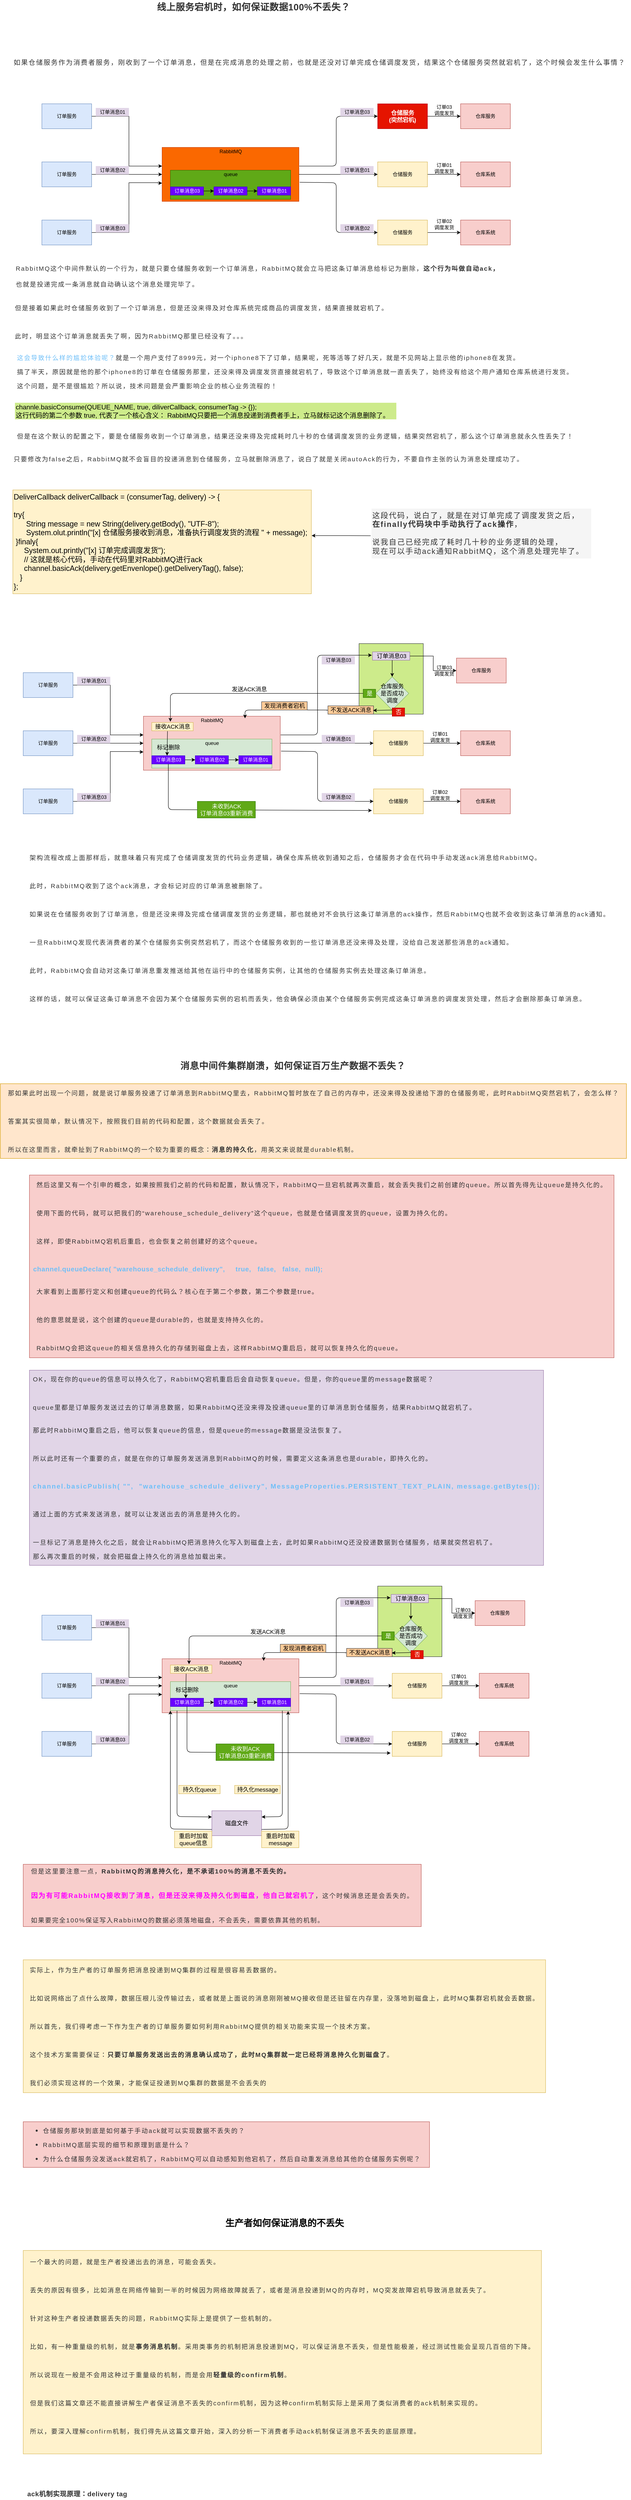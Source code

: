 <mxfile version="13.7.6" type="github">
  <diagram id="JzXBgew2gPKfXDzcpc2j" name="第 1 页">
    <mxGraphModel dx="1899" dy="1043" grid="1" gridSize="10" guides="1" tooltips="1" connect="1" arrows="1" fold="1" page="1" pageScale="1" pageWidth="827" pageHeight="1169" math="0" shadow="0">
      <root>
        <mxCell id="0" />
        <mxCell id="1" parent="0" />
        <mxCell id="Lkm7xPwdyCk8JkXtMmqo-1" value="&lt;h2 class=&quot;rich_media_title&quot; id=&quot;activity-name&quot; style=&quot;margin: 0px 0px 14px ; padding: 0px ; font-size: 22px ; line-height: 1.4 ; color: rgb(51 , 51 , 51) ; font-family: , &amp;#34;blinkmacsystemfont&amp;#34; , &amp;#34;helvetica neue&amp;#34; , &amp;#34;pingfang sc&amp;#34; , &amp;#34;hiragino sans gb&amp;#34; , &amp;#34;microsoft yahei ui&amp;#34; , &amp;#34;microsoft yahei&amp;#34; , &amp;#34;arial&amp;#34; , sans-serif ; letter-spacing: 0.622px&quot;&gt;线上服务宕机时，如何保证数据100%不丢失？&lt;/h2&gt;" style="text;html=1;align=center;verticalAlign=middle;resizable=0;points=[];autosize=1;" parent="1" vertex="1">
          <mxGeometry x="500" y="30" width="480" height="50" as="geometry" />
        </mxCell>
        <mxCell id="Lkm7xPwdyCk8JkXtMmqo-2" value="" style="edgeStyle=orthogonalEdgeStyle;rounded=0;orthogonalLoop=1;jettySize=auto;html=1;" parent="1" source="Lkm7xPwdyCk8JkXtMmqo-3" edge="1">
          <mxGeometry relative="1" as="geometry">
            <mxPoint x="520" y="430" as="targetPoint" />
            <Array as="points">
              <mxPoint x="440" y="310" />
              <mxPoint x="440" y="430" />
              <mxPoint x="516" y="430" />
            </Array>
          </mxGeometry>
        </mxCell>
        <mxCell id="Lkm7xPwdyCk8JkXtMmqo-3" value="订单服务" style="whiteSpace=wrap;html=1;fillColor=#dae8fc;strokeColor=#6c8ebf;" parent="1" vertex="1">
          <mxGeometry x="230" y="280" width="120" height="60" as="geometry" />
        </mxCell>
        <mxCell id="Lkm7xPwdyCk8JkXtMmqo-4" value="" style="edgeStyle=orthogonalEdgeStyle;rounded=0;orthogonalLoop=1;jettySize=auto;html=1;entryX=0;entryY=0.5;entryDx=0;entryDy=0;" parent="1" source="Lkm7xPwdyCk8JkXtMmqo-5" target="Lkm7xPwdyCk8JkXtMmqo-8" edge="1">
          <mxGeometry relative="1" as="geometry">
            <mxPoint x="430" y="450" as="targetPoint" />
          </mxGeometry>
        </mxCell>
        <mxCell id="Lkm7xPwdyCk8JkXtMmqo-5" value="订单服务" style="whiteSpace=wrap;html=1;fillColor=#dae8fc;strokeColor=#6c8ebf;" parent="1" vertex="1">
          <mxGeometry x="230" y="420" width="120" height="60" as="geometry" />
        </mxCell>
        <mxCell id="Lkm7xPwdyCk8JkXtMmqo-6" value="" style="edgeStyle=orthogonalEdgeStyle;rounded=0;orthogonalLoop=1;jettySize=auto;html=1;" parent="1" source="Lkm7xPwdyCk8JkXtMmqo-7" target="Lkm7xPwdyCk8JkXtMmqo-8" edge="1">
          <mxGeometry relative="1" as="geometry">
            <mxPoint x="510" y="480" as="targetPoint" />
            <Array as="points">
              <mxPoint x="440" y="590" />
              <mxPoint x="440" y="470" />
              <mxPoint x="510" y="470" />
              <mxPoint x="510" y="471" />
            </Array>
          </mxGeometry>
        </mxCell>
        <mxCell id="Lkm7xPwdyCk8JkXtMmqo-7" value="订单服务" style="whiteSpace=wrap;html=1;fillColor=#dae8fc;strokeColor=#6c8ebf;" parent="1" vertex="1">
          <mxGeometry x="230" y="560" width="120" height="60" as="geometry" />
        </mxCell>
        <mxCell id="Lkm7xPwdyCk8JkXtMmqo-8" value="" style="whiteSpace=wrap;html=1;fillColor=#fa6800;strokeColor=#C73500;fontColor=#ffffff;" parent="1" vertex="1">
          <mxGeometry x="520" y="385" width="330" height="130" as="geometry" />
        </mxCell>
        <mxCell id="Lkm7xPwdyCk8JkXtMmqo-9" value="" style="edgeStyle=orthogonalEdgeStyle;rounded=0;orthogonalLoop=1;jettySize=auto;html=1;" parent="1" source="Lkm7xPwdyCk8JkXtMmqo-10" target="Lkm7xPwdyCk8JkXtMmqo-19" edge="1">
          <mxGeometry relative="1" as="geometry" />
        </mxCell>
        <mxCell id="Lkm7xPwdyCk8JkXtMmqo-10" value="&lt;b style=&quot;font-size: 14px&quot;&gt;仓储服务&lt;br&gt;(突然宕机)&lt;/b&gt;" style="whiteSpace=wrap;html=1;fillColor=#e51400;strokeColor=#B20000;fontColor=#ffffff;" parent="1" vertex="1">
          <mxGeometry x="1040" y="280" width="120" height="60" as="geometry" />
        </mxCell>
        <mxCell id="Lkm7xPwdyCk8JkXtMmqo-11" value="" style="edgeStyle=orthogonalEdgeStyle;rounded=0;orthogonalLoop=1;jettySize=auto;html=1;" parent="1" source="Lkm7xPwdyCk8JkXtMmqo-12" target="Lkm7xPwdyCk8JkXtMmqo-20" edge="1">
          <mxGeometry relative="1" as="geometry" />
        </mxCell>
        <mxCell id="Lkm7xPwdyCk8JkXtMmqo-12" value="仓储服务" style="whiteSpace=wrap;html=1;fillColor=#fff2cc;strokeColor=#d6b656;" parent="1" vertex="1">
          <mxGeometry x="1040" y="420" width="120" height="60" as="geometry" />
        </mxCell>
        <mxCell id="Lkm7xPwdyCk8JkXtMmqo-13" value="" style="edgeStyle=orthogonalEdgeStyle;rounded=0;orthogonalLoop=1;jettySize=auto;html=1;" parent="1" source="Lkm7xPwdyCk8JkXtMmqo-14" target="Lkm7xPwdyCk8JkXtMmqo-18" edge="1">
          <mxGeometry relative="1" as="geometry" />
        </mxCell>
        <mxCell id="Lkm7xPwdyCk8JkXtMmqo-14" value="仓储服务" style="whiteSpace=wrap;html=1;fillColor=#fff2cc;strokeColor=#d6b656;" parent="1" vertex="1">
          <mxGeometry x="1040" y="560" width="120" height="60" as="geometry" />
        </mxCell>
        <mxCell id="Lkm7xPwdyCk8JkXtMmqo-15" value="" style="endArrow=classic;html=1;entryX=0;entryY=0.5;entryDx=0;entryDy=0;" parent="1" target="Lkm7xPwdyCk8JkXtMmqo-10" edge="1">
          <mxGeometry width="50" height="50" relative="1" as="geometry">
            <mxPoint x="851" y="430" as="sourcePoint" />
            <mxPoint x="980" y="440" as="targetPoint" />
            <Array as="points">
              <mxPoint x="940" y="430" />
              <mxPoint x="940" y="310" />
            </Array>
          </mxGeometry>
        </mxCell>
        <mxCell id="Lkm7xPwdyCk8JkXtMmqo-16" value="" style="endArrow=classic;html=1;exitX=1;exitY=0.5;exitDx=0;exitDy=0;entryX=0;entryY=0.5;entryDx=0;entryDy=0;" parent="1" source="Lkm7xPwdyCk8JkXtMmqo-8" target="Lkm7xPwdyCk8JkXtMmqo-12" edge="1">
          <mxGeometry width="50" height="50" relative="1" as="geometry">
            <mxPoint x="900" y="490" as="sourcePoint" />
            <mxPoint x="950" y="440" as="targetPoint" />
          </mxGeometry>
        </mxCell>
        <mxCell id="Lkm7xPwdyCk8JkXtMmqo-17" value="" style="endArrow=classic;html=1;entryX=0;entryY=0.5;entryDx=0;entryDy=0;exitX=1.006;exitY=0.646;exitDx=0;exitDy=0;exitPerimeter=0;" parent="1" source="Lkm7xPwdyCk8JkXtMmqo-8" target="Lkm7xPwdyCk8JkXtMmqo-14" edge="1">
          <mxGeometry width="50" height="50" relative="1" as="geometry">
            <mxPoint x="850" y="450" as="sourcePoint" />
            <mxPoint x="950" y="550" as="targetPoint" />
            <Array as="points">
              <mxPoint x="940" y="470" />
              <mxPoint x="940" y="590" />
            </Array>
          </mxGeometry>
        </mxCell>
        <mxCell id="Lkm7xPwdyCk8JkXtMmqo-18" value="仓库系统" style="whiteSpace=wrap;html=1;fillColor=#f8cecc;strokeColor=#b85450;" parent="1" vertex="1">
          <mxGeometry x="1240" y="560" width="120" height="60" as="geometry" />
        </mxCell>
        <mxCell id="Lkm7xPwdyCk8JkXtMmqo-19" value="仓库服务" style="whiteSpace=wrap;html=1;fillColor=#f8cecc;strokeColor=#b85450;" parent="1" vertex="1">
          <mxGeometry x="1240" y="280" width="120" height="60" as="geometry" />
        </mxCell>
        <mxCell id="Lkm7xPwdyCk8JkXtMmqo-20" value="仓库系统" style="whiteSpace=wrap;html=1;fillColor=#f8cecc;strokeColor=#b85450;" parent="1" vertex="1">
          <mxGeometry x="1240" y="420" width="120" height="60" as="geometry" />
        </mxCell>
        <mxCell id="Lkm7xPwdyCk8JkXtMmqo-21" value="订单消息01" style="text;html=1;align=center;verticalAlign=middle;resizable=0;points=[];autosize=1;fillColor=#e1d5e7;" parent="1" vertex="1">
          <mxGeometry x="360" y="290" width="80" height="20" as="geometry" />
        </mxCell>
        <mxCell id="Lkm7xPwdyCk8JkXtMmqo-22" value="订单消息02" style="text;html=1;align=center;verticalAlign=middle;resizable=0;points=[];autosize=1;fillColor=#e1d5e7;" parent="1" vertex="1">
          <mxGeometry x="360" y="430" width="80" height="20" as="geometry" />
        </mxCell>
        <mxCell id="Lkm7xPwdyCk8JkXtMmqo-23" value="订单消息03" style="text;html=1;align=center;verticalAlign=middle;resizable=0;points=[];autosize=1;fillColor=#e1d5e7;" parent="1" vertex="1">
          <mxGeometry x="360" y="570" width="80" height="20" as="geometry" />
        </mxCell>
        <mxCell id="Lkm7xPwdyCk8JkXtMmqo-24" value="RabbitMQ" style="text;html=1;align=center;verticalAlign=middle;resizable=0;points=[];autosize=1;" parent="1" vertex="1">
          <mxGeometry x="650" y="385" width="70" height="20" as="geometry" />
        </mxCell>
        <mxCell id="Lkm7xPwdyCk8JkXtMmqo-25" value="" style="whiteSpace=wrap;html=1;fillColor=#60a917;strokeColor=#2D7600;fontColor=#ffffff;" parent="1" vertex="1">
          <mxGeometry x="540" y="440" width="290" height="70" as="geometry" />
        </mxCell>
        <mxCell id="Lkm7xPwdyCk8JkXtMmqo-26" value="queue" style="text;html=1;align=center;verticalAlign=middle;resizable=0;points=[];autosize=1;" parent="1" vertex="1">
          <mxGeometry x="660" y="440" width="50" height="20" as="geometry" />
        </mxCell>
        <mxCell id="Lkm7xPwdyCk8JkXtMmqo-27" value="" style="edgeStyle=orthogonalEdgeStyle;rounded=0;orthogonalLoop=1;jettySize=auto;html=1;" parent="1" source="Lkm7xPwdyCk8JkXtMmqo-28" target="Lkm7xPwdyCk8JkXtMmqo-30" edge="1">
          <mxGeometry relative="1" as="geometry" />
        </mxCell>
        <mxCell id="Lkm7xPwdyCk8JkXtMmqo-28" value="订单消息03" style="text;html=1;align=center;verticalAlign=middle;resizable=0;points=[];autosize=1;fillColor=#6a00ff;strokeColor=#3700CC;fontColor=#ffffff;" parent="1" vertex="1">
          <mxGeometry x="540" y="480" width="80" height="20" as="geometry" />
        </mxCell>
        <mxCell id="Lkm7xPwdyCk8JkXtMmqo-29" value="" style="edgeStyle=orthogonalEdgeStyle;rounded=0;orthogonalLoop=1;jettySize=auto;html=1;" parent="1" source="Lkm7xPwdyCk8JkXtMmqo-30" target="Lkm7xPwdyCk8JkXtMmqo-31" edge="1">
          <mxGeometry relative="1" as="geometry" />
        </mxCell>
        <mxCell id="Lkm7xPwdyCk8JkXtMmqo-30" value="订单消息02" style="text;html=1;align=center;verticalAlign=middle;resizable=0;points=[];autosize=1;fillColor=#6a00ff;strokeColor=#3700CC;fontColor=#ffffff;" parent="1" vertex="1">
          <mxGeometry x="645" y="480" width="80" height="20" as="geometry" />
        </mxCell>
        <mxCell id="Lkm7xPwdyCk8JkXtMmqo-31" value="订单消息01" style="text;html=1;align=center;verticalAlign=middle;resizable=0;points=[];autosize=1;fillColor=#6a00ff;strokeColor=#3700CC;fontColor=#ffffff;" parent="1" vertex="1">
          <mxGeometry x="750" y="480" width="80" height="20" as="geometry" />
        </mxCell>
        <mxCell id="Lkm7xPwdyCk8JkXtMmqo-32" value="订单消息03" style="text;html=1;align=center;verticalAlign=middle;resizable=0;points=[];autosize=1;fillColor=#e1d5e7;" parent="1" vertex="1">
          <mxGeometry x="950" y="290" width="80" height="20" as="geometry" />
        </mxCell>
        <mxCell id="Lkm7xPwdyCk8JkXtMmqo-33" value="订单消息01" style="text;html=1;align=center;verticalAlign=middle;resizable=0;points=[];autosize=1;fillColor=#e1d5e7;" parent="1" vertex="1">
          <mxGeometry x="950" y="430" width="80" height="20" as="geometry" />
        </mxCell>
        <mxCell id="Lkm7xPwdyCk8JkXtMmqo-34" value="订单消息02" style="text;html=1;align=center;verticalAlign=middle;resizable=0;points=[];autosize=1;fillColor=#e1d5e7;" parent="1" vertex="1">
          <mxGeometry x="950" y="570" width="80" height="20" as="geometry" />
        </mxCell>
        <mxCell id="Lkm7xPwdyCk8JkXtMmqo-35" value="订单02&lt;br&gt;调度发货" style="text;html=1;align=center;verticalAlign=middle;resizable=0;points=[];autosize=1;" parent="1" vertex="1">
          <mxGeometry x="1170" y="555" width="60" height="30" as="geometry" />
        </mxCell>
        <mxCell id="Lkm7xPwdyCk8JkXtMmqo-36" value="订单01&lt;br&gt;调度发货" style="text;html=1;align=center;verticalAlign=middle;resizable=0;points=[];autosize=1;" parent="1" vertex="1">
          <mxGeometry x="1170" y="420" width="60" height="30" as="geometry" />
        </mxCell>
        <mxCell id="Lkm7xPwdyCk8JkXtMmqo-37" value="订单03&lt;br&gt;调度发货" style="text;html=1;align=center;verticalAlign=middle;resizable=0;points=[];autosize=1;" parent="1" vertex="1">
          <mxGeometry x="1170" y="280" width="60" height="30" as="geometry" />
        </mxCell>
        <mxCell id="Lkm7xPwdyCk8JkXtMmqo-38" value="&lt;span style=&quot;color: rgb(51, 51, 51); font-size: 16px; letter-spacing: 2px; background-color: rgb(255, 255, 255);&quot;&gt;如果仓储服务作为消费者服务，刚收到了一个订单消息，但是在完成消息的处理之前，也就是还没对订单完成仓储调度发货，结果这个仓储服务突然就宕机了，这个时候会发生什么事情？&lt;/span&gt;" style="text;html=1;align=left;verticalAlign=middle;resizable=0;points=[];autosize=1;fontSize=16;" parent="1" vertex="1">
          <mxGeometry x="160" y="170" width="1490" height="20" as="geometry" />
        </mxCell>
        <mxCell id="Lkm7xPwdyCk8JkXtMmqo-39" value="&lt;span style=&quot;color: rgb(51 , 51 , 51) ; font-size: 15px ; letter-spacing: 2px ; background-color: rgb(255 , 255 , 255)&quot;&gt;RabbitMQ这个中间件默认的一个行为，就是只要仓储服务收到一个订单消息，RabbitMQ就会立马把这条订单消息给标记为删除，&lt;/span&gt;&lt;strong style=&quot;margin: 0px ; padding: 0px ; max-width: 100% ; color: rgb(51 , 51 , 51) ; font-size: 15px ; letter-spacing: 2px ; box-sizing: border-box ; overflow-wrap: break-word&quot;&gt;这个行为叫做自动ack，&lt;br&gt;&lt;br&gt;&lt;/strong&gt;&lt;span style=&quot;color: rgb(51 , 51 , 51) ; font-size: 15px ; letter-spacing: 2px ; background-color: rgb(255 , 255 , 255)&quot;&gt;也就是投递完成一条消息就自动确认这个消息处理完毕了。&lt;/span&gt;" style="text;html=1;align=left;verticalAlign=top;resizable=0;points=[];autosize=1;fontSize=16;horizontal=1;" parent="1" vertex="1">
          <mxGeometry x="165" y="660" width="1180" height="70" as="geometry" />
        </mxCell>
        <mxCell id="Lkm7xPwdyCk8JkXtMmqo-40" value="&lt;p style=&quot;margin: 0px 8px ; padding: 0px ; max-width: 100% ; clear: both ; min-height: 1em ; color: rgb(51 , 51 , 51) ; font-size: 17px ; letter-spacing: 0.622px ; line-height: 2em ; box-sizing: border-box ; overflow-wrap: break-word&quot;&gt;&lt;span style=&quot;margin: 0px ; padding: 0px ; max-width: 100% ; box-sizing: border-box ; word-wrap: break-word ; font-size: 15px ; letter-spacing: 2px&quot;&gt;但是接着如果此时仓储服务收到了一个订单消息，但是还没来得及对仓库系统完成商品的调度发货，结果直接就宕机了。&lt;br&gt;&lt;br&gt;&lt;/span&gt;&lt;/p&gt;&lt;p style=&quot;margin: 0px 8px ; padding: 0px ; max-width: 100% ; clear: both ; min-height: 1em ; color: rgb(51 , 51 , 51) ; font-size: 17px ; letter-spacing: 0.622px ; line-height: 2em ; box-sizing: border-box ; overflow-wrap: break-word&quot;&gt;&lt;span style=&quot;margin: 0px ; padding: 0px ; max-width: 100% ; box-sizing: border-box ; word-wrap: break-word ; font-size: 15px ; letter-spacing: 2px&quot;&gt;此时，明显这个订单消息就丢失了啊，因为RabbitMQ那里已经没有了。。。&lt;/span&gt;&lt;/p&gt;" style="text;html=1;align=left;verticalAlign=middle;resizable=0;points=[];autosize=1;fontSize=16;" parent="1" vertex="1">
          <mxGeometry x="155" y="750" width="930" height="110" as="geometry" />
        </mxCell>
        <mxCell id="Lkm7xPwdyCk8JkXtMmqo-41" value="&lt;p style=&quot;margin: 0px 8px ; padding: 0px ; max-width: 100% ; clear: both ; min-height: 1em ; color: rgb(51 , 51 , 51) ; font-size: 17px ; letter-spacing: 0.622px ; line-height: 2em ; box-sizing: border-box ; overflow-wrap: break-word&quot;&gt;&lt;span style=&quot;margin: 0px ; padding: 0px ; max-width: 100% ; box-sizing: border-box ; word-wrap: break-word ; letter-spacing: 2px&quot;&gt;&lt;span style=&quot;margin: 0px ; padding: 0px ; max-width: 100% ; font-size: 15px ; color: rgb(110 , 191 , 248) ; box-sizing: border-box ; overflow-wrap: break-word&quot;&gt;这会导致什么样的尴尬体验呢？&lt;/span&gt;&lt;span style=&quot;margin: 0px ; padding: 0px ; max-width: 100% ; font-size: 15px ; box-sizing: border-box ; overflow-wrap: break-word&quot;&gt;就是一个用户支付了8999元，对一个iphone8下了订单，结果呢，死等活等了好几天，就是不见网站上显示他的iphone8在发货。&lt;/span&gt;&lt;/span&gt;&lt;/p&gt;&lt;p style=&quot;margin: 0px 8px ; padding: 0px ; max-width: 100% ; clear: both ; min-height: 1em ; color: rgb(51 , 51 , 51) ; font-size: 17px ; letter-spacing: 0.622px ; line-height: 2em ; box-sizing: border-box ; overflow-wrap: break-word&quot;&gt;&lt;span style=&quot;font-size: 15px ; letter-spacing: 2px&quot;&gt;搞了半天，原因就是他的那个iphone8的订单在仓储服务那里，还没来得及调度发货直接就宕机了，导致这个订单消息就一直丢失了，始终没有给这个用户通知仓库系统进行发货。&lt;/span&gt;&lt;br&gt;&lt;/p&gt;&lt;p style=&quot;margin: 0px 8px ; padding: 0px ; max-width: 100% ; clear: both ; min-height: 1em ; color: rgb(51 , 51 , 51) ; font-size: 17px ; letter-spacing: 0.622px ; line-height: 2em ; box-sizing: border-box ; overflow-wrap: break-word&quot;&gt;&lt;span style=&quot;font-size: 15px ; letter-spacing: 2px&quot;&gt;这个问题，是不是很尴尬？所以说，技术问题是会严重影响企业的核心业务流程的！&lt;/span&gt;&lt;br&gt;&lt;/p&gt;" style="text;html=1;align=left;verticalAlign=middle;resizable=0;points=[];autosize=1;fontSize=16;" parent="1" vertex="1">
          <mxGeometry x="160" y="870" width="1370" height="110" as="geometry" />
        </mxCell>
        <mxCell id="Lkm7xPwdyCk8JkXtMmqo-42" value="channle.basicConsume(QUEUE_NAME, true, diliverCallback, consumerTag -&amp;gt; {});&lt;br&gt;&lt;span style=&quot;text-align: center&quot;&gt;这行代码的第二个参数 true, 代表了一个核心含义： RabbitMQ只要把一个消息投递到消费者手上，立马就标记这个消息删除了。&lt;/span&gt;" style="text;html=1;align=left;verticalAlign=middle;resizable=0;points=[];autosize=1;fontSize=16;fillColor=#cdeb8b;" parent="1" vertex="1">
          <mxGeometry x="165" y="1000" width="920" height="40" as="geometry" />
        </mxCell>
        <mxCell id="Lkm7xPwdyCk8JkXtMmqo-43" value="&lt;p style=&quot;margin: 0px 8px; padding: 0px; max-width: 100%; clear: both; min-height: 1em; color: rgb(51, 51, 51); font-size: 17px; letter-spacing: 0.622px; line-height: 2em; box-sizing: border-box; overflow-wrap: break-word;&quot;&gt;&lt;span style=&quot;margin: 0px ; padding: 0px ; max-width: 100% ; box-sizing: border-box ; word-wrap: break-word ; letter-spacing: 2px ; font-size: 15px&quot;&gt;但是在这个默认的配置之下，要是仓储服务收到一个订单消息，结果还没来得及完成耗时几十秒的仓储调度发货的业务逻辑，结果突然宕机了，那么这个订单消息就永久性丢失了！&lt;/span&gt;&lt;/p&gt;&lt;div&gt;&lt;span style=&quot;margin: 0px ; padding: 0px ; max-width: 100% ; box-sizing: border-box ; word-wrap: break-word ; letter-spacing: 2px ; font-size: 15px&quot;&gt;&lt;br&gt;&lt;/span&gt;&lt;/div&gt;" style="text;html=1;align=left;verticalAlign=middle;resizable=0;points=[];autosize=1;fontSize=16;" parent="1" vertex="1">
          <mxGeometry x="160" y="1060" width="1370" height="60" as="geometry" />
        </mxCell>
        <mxCell id="Lkm7xPwdyCk8JkXtMmqo-44" value="&lt;span style=&quot;color: rgb(51, 51, 51); font-size: 15px; letter-spacing: 2px; background-color: rgb(255, 255, 255);&quot;&gt;只要修改为false之后，RabbitMQ就不会盲目的投递消息到仓储服务，立马就删除消息了，说白了就是关闭autoAck的行为，不要自作主张的认为消息处理成功了。&lt;/span&gt;" style="text;html=1;align=left;verticalAlign=middle;resizable=0;points=[];autosize=1;fontSize=16;" parent="1" vertex="1">
          <mxGeometry x="160" y="1120" width="1250" height="30" as="geometry" />
        </mxCell>
        <mxCell id="Lkm7xPwdyCk8JkXtMmqo-45" value="&lt;span style=&quot;margin: 0px ; padding: 0px ; max-width: 100% ; color: rgb(51 , 51 , 51) ; font-size: 18px ; letter-spacing: 2px ; box-sizing: border-box ; overflow-wrap: break-word&quot;&gt;这段代码，说白了，就是在对订单完成了调度发货之后，&lt;br&gt;&lt;/span&gt;&lt;strong style=&quot;margin: 0px ; padding: 0px ; max-width: 100% ; color: rgb(51 , 51 , 51) ; font-size: 18px ; letter-spacing: 2px ; box-sizing: border-box ; overflow-wrap: break-word&quot;&gt;在finally代码块中手动执行了ack操作&lt;/strong&gt;&lt;span style=&quot;margin: 0px ; padding: 0px ; max-width: 100% ; color: rgb(51 , 51 , 51) ; font-size: 18px ; letter-spacing: 2px ; box-sizing: border-box ; overflow-wrap: break-word&quot;&gt;，&lt;br&gt;&lt;br style=&quot;font-size: 18px&quot;&gt;说我自己已经完成了耗时几十秒的业务逻辑的处理，&lt;br&gt;现在可以手动ack通知RabbitMQ，这个消息处理完毕了。&lt;/span&gt;" style="text;html=1;align=left;verticalAlign=middle;resizable=0;points=[];autosize=1;fontSize=18;fillColor=#f5f5f5;fontColor=#333333;" parent="1" vertex="1">
          <mxGeometry x="1025" y="1255" width="530" height="120" as="geometry" />
        </mxCell>
        <mxCell id="Lkm7xPwdyCk8JkXtMmqo-46" value="DeliverCallback deliverCallback = (consumerTag, delivery) -&amp;gt; {&lt;br style=&quot;font-size: 18px;&quot;&gt;&lt;br style=&quot;font-size: 18px;&quot;&gt;try{&lt;br style=&quot;font-size: 18px;&quot;&gt;&amp;nbsp; &amp;nbsp; &amp;nbsp; String message = new String(delivery.getBody(), &quot;UTF-8&quot;);&lt;br style=&quot;font-size: 18px;&quot;&gt;&amp;nbsp; &amp;nbsp; &amp;nbsp; System.olut.println(&quot;[x] 仓储服务接收到消息，准备执行调度发货的流程 &quot; + message);&lt;br style=&quot;font-size: 18px;&quot;&gt;&amp;nbsp;}finaly{&lt;br style=&quot;font-size: 18px;&quot;&gt;&amp;nbsp; &amp;nbsp; &amp;nbsp;System.out.printly(&quot;[x] 订单完成调度发货&quot;);&lt;br style=&quot;font-size: 18px;&quot;&gt;&amp;nbsp; &amp;nbsp; &amp;nbsp;// 这就是核心代码，手动在代码里对RabbitMQ进行ack&lt;br style=&quot;font-size: 18px;&quot;&gt;&amp;nbsp; &amp;nbsp; &amp;nbsp;channel.basicAck(delivery.getEnvenlope().getDeliveryTag(), false);&lt;br style=&quot;font-size: 18px;&quot;&gt;&amp;nbsp; &amp;nbsp;}&lt;br style=&quot;font-size: 18px;&quot;&gt;};" style="text;html=1;align=left;verticalAlign=middle;resizable=0;points=[];autosize=1;fontSize=18;fillColor=#fff2cc;strokeColor=#d6b656;" parent="1" vertex="1">
          <mxGeometry x="160" y="1210" width="720" height="250" as="geometry" />
        </mxCell>
        <mxCell id="Lkm7xPwdyCk8JkXtMmqo-47" value="" style="endArrow=classic;html=1;fontSize=18;entryX=1.001;entryY=0.44;entryDx=0;entryDy=0;entryPerimeter=0;exitX=-0.004;exitY=0.544;exitDx=0;exitDy=0;exitPerimeter=0;" parent="1" source="Lkm7xPwdyCk8JkXtMmqo-45" target="Lkm7xPwdyCk8JkXtMmqo-46" edge="1">
          <mxGeometry width="50" height="50" relative="1" as="geometry">
            <mxPoint x="1070" y="1420" as="sourcePoint" />
            <mxPoint x="1120" y="1280" as="targetPoint" />
            <Array as="points">
              <mxPoint x="960" y="1320" />
            </Array>
          </mxGeometry>
        </mxCell>
        <mxCell id="Lkm7xPwdyCk8JkXtMmqo-48" value="" style="edgeStyle=orthogonalEdgeStyle;rounded=0;orthogonalLoop=1;jettySize=auto;html=1;" parent="1" source="Lkm7xPwdyCk8JkXtMmqo-49" edge="1">
          <mxGeometry relative="1" as="geometry">
            <mxPoint x="475" y="1800" as="targetPoint" />
            <Array as="points">
              <mxPoint x="395" y="1680" />
              <mxPoint x="395" y="1800" />
              <mxPoint x="471" y="1800" />
            </Array>
          </mxGeometry>
        </mxCell>
        <mxCell id="Lkm7xPwdyCk8JkXtMmqo-49" value="订单服务" style="whiteSpace=wrap;html=1;fillColor=#dae8fc;strokeColor=#6c8ebf;" parent="1" vertex="1">
          <mxGeometry x="185" y="1650" width="120" height="60" as="geometry" />
        </mxCell>
        <mxCell id="Lkm7xPwdyCk8JkXtMmqo-50" value="" style="edgeStyle=orthogonalEdgeStyle;rounded=0;orthogonalLoop=1;jettySize=auto;html=1;entryX=0;entryY=0.5;entryDx=0;entryDy=0;" parent="1" source="Lkm7xPwdyCk8JkXtMmqo-51" target="Lkm7xPwdyCk8JkXtMmqo-54" edge="1">
          <mxGeometry relative="1" as="geometry">
            <mxPoint x="385" y="1820" as="targetPoint" />
          </mxGeometry>
        </mxCell>
        <mxCell id="Lkm7xPwdyCk8JkXtMmqo-51" value="订单服务" style="whiteSpace=wrap;html=1;fillColor=#dae8fc;strokeColor=#6c8ebf;" parent="1" vertex="1">
          <mxGeometry x="185" y="1790" width="120" height="60" as="geometry" />
        </mxCell>
        <mxCell id="Lkm7xPwdyCk8JkXtMmqo-52" value="" style="edgeStyle=orthogonalEdgeStyle;rounded=0;orthogonalLoop=1;jettySize=auto;html=1;" parent="1" source="Lkm7xPwdyCk8JkXtMmqo-53" target="Lkm7xPwdyCk8JkXtMmqo-54" edge="1">
          <mxGeometry relative="1" as="geometry">
            <mxPoint x="465" y="1850" as="targetPoint" />
            <Array as="points">
              <mxPoint x="395" y="1960" />
              <mxPoint x="395" y="1840" />
              <mxPoint x="465" y="1840" />
              <mxPoint x="465" y="1841" />
            </Array>
          </mxGeometry>
        </mxCell>
        <mxCell id="Lkm7xPwdyCk8JkXtMmqo-53" value="订单服务" style="whiteSpace=wrap;html=1;fillColor=#dae8fc;strokeColor=#6c8ebf;" parent="1" vertex="1">
          <mxGeometry x="185" y="1930" width="120" height="60" as="geometry" />
        </mxCell>
        <mxCell id="Lkm7xPwdyCk8JkXtMmqo-54" value="" style="whiteSpace=wrap;html=1;fillColor=#f8cecc;strokeColor=#b85450;" parent="1" vertex="1">
          <mxGeometry x="475" y="1755" width="330" height="130" as="geometry" />
        </mxCell>
        <mxCell id="Lkm7xPwdyCk8JkXtMmqo-55" value="&lt;b style=&quot;font-size: 14px&quot;&gt;&lt;br&gt;&lt;br&gt;&lt;/b&gt;" style="whiteSpace=wrap;html=1;fillColor=#cdeb8b;strokeColor=#36393d;" parent="1" vertex="1">
          <mxGeometry x="995" y="1580" width="155" height="170" as="geometry" />
        </mxCell>
        <mxCell id="Lkm7xPwdyCk8JkXtMmqo-56" value="" style="edgeStyle=orthogonalEdgeStyle;rounded=0;orthogonalLoop=1;jettySize=auto;html=1;" parent="1" source="Lkm7xPwdyCk8JkXtMmqo-57" target="Lkm7xPwdyCk8JkXtMmqo-65" edge="1">
          <mxGeometry relative="1" as="geometry" />
        </mxCell>
        <mxCell id="Lkm7xPwdyCk8JkXtMmqo-57" value="仓储服务" style="whiteSpace=wrap;html=1;fillColor=#fff2cc;strokeColor=#d6b656;" parent="1" vertex="1">
          <mxGeometry x="1030" y="1790" width="120" height="60" as="geometry" />
        </mxCell>
        <mxCell id="Lkm7xPwdyCk8JkXtMmqo-58" value="" style="edgeStyle=orthogonalEdgeStyle;rounded=0;orthogonalLoop=1;jettySize=auto;html=1;" parent="1" source="Lkm7xPwdyCk8JkXtMmqo-59" target="Lkm7xPwdyCk8JkXtMmqo-63" edge="1">
          <mxGeometry relative="1" as="geometry" />
        </mxCell>
        <mxCell id="Lkm7xPwdyCk8JkXtMmqo-59" value="仓储服务" style="whiteSpace=wrap;html=1;fillColor=#fff2cc;strokeColor=#d6b656;" parent="1" vertex="1">
          <mxGeometry x="1030" y="1930" width="120" height="60" as="geometry" />
        </mxCell>
        <mxCell id="Lkm7xPwdyCk8JkXtMmqo-60" value="" style="endArrow=classic;html=1;entryX=-0.017;entryY=0.4;entryDx=0;entryDy=0;entryPerimeter=0;" parent="1" target="Lkm7xPwdyCk8JkXtMmqo-83" edge="1">
          <mxGeometry width="50" height="50" relative="1" as="geometry">
            <mxPoint x="806" y="1800" as="sourcePoint" />
            <mxPoint x="935" y="1810" as="targetPoint" />
            <Array as="points">
              <mxPoint x="895" y="1800" />
              <mxPoint x="895" y="1608" />
            </Array>
          </mxGeometry>
        </mxCell>
        <mxCell id="Lkm7xPwdyCk8JkXtMmqo-61" value="" style="endArrow=classic;html=1;exitX=1;exitY=0.5;exitDx=0;exitDy=0;entryX=0;entryY=0.5;entryDx=0;entryDy=0;" parent="1" source="Lkm7xPwdyCk8JkXtMmqo-54" target="Lkm7xPwdyCk8JkXtMmqo-57" edge="1">
          <mxGeometry width="50" height="50" relative="1" as="geometry">
            <mxPoint x="855" y="1860" as="sourcePoint" />
            <mxPoint x="905" y="1810" as="targetPoint" />
          </mxGeometry>
        </mxCell>
        <mxCell id="Lkm7xPwdyCk8JkXtMmqo-62" value="" style="endArrow=classic;html=1;entryX=0;entryY=0.5;entryDx=0;entryDy=0;exitX=1.006;exitY=0.646;exitDx=0;exitDy=0;exitPerimeter=0;" parent="1" source="Lkm7xPwdyCk8JkXtMmqo-54" target="Lkm7xPwdyCk8JkXtMmqo-59" edge="1">
          <mxGeometry width="50" height="50" relative="1" as="geometry">
            <mxPoint x="805" y="1820" as="sourcePoint" />
            <mxPoint x="905" y="1920" as="targetPoint" />
            <Array as="points">
              <mxPoint x="895" y="1840" />
              <mxPoint x="895" y="1960" />
            </Array>
          </mxGeometry>
        </mxCell>
        <mxCell id="Lkm7xPwdyCk8JkXtMmqo-63" value="仓库系统" style="whiteSpace=wrap;html=1;fillColor=#f8cecc;strokeColor=#b85450;" parent="1" vertex="1">
          <mxGeometry x="1240" y="1930" width="120" height="60" as="geometry" />
        </mxCell>
        <mxCell id="Lkm7xPwdyCk8JkXtMmqo-64" value="仓库服务" style="whiteSpace=wrap;html=1;fillColor=#f8cecc;strokeColor=#b85450;" parent="1" vertex="1">
          <mxGeometry x="1230" y="1615" width="120" height="60" as="geometry" />
        </mxCell>
        <mxCell id="Lkm7xPwdyCk8JkXtMmqo-65" value="仓库系统" style="whiteSpace=wrap;html=1;fillColor=#f8cecc;strokeColor=#b85450;" parent="1" vertex="1">
          <mxGeometry x="1240" y="1790" width="120" height="60" as="geometry" />
        </mxCell>
        <mxCell id="Lkm7xPwdyCk8JkXtMmqo-66" value="订单消息01" style="text;html=1;align=center;verticalAlign=middle;resizable=0;points=[];autosize=1;fillColor=#e1d5e7;" parent="1" vertex="1">
          <mxGeometry x="315" y="1660" width="80" height="20" as="geometry" />
        </mxCell>
        <mxCell id="Lkm7xPwdyCk8JkXtMmqo-67" value="订单消息02" style="text;html=1;align=center;verticalAlign=middle;resizable=0;points=[];autosize=1;fillColor=#e1d5e7;" parent="1" vertex="1">
          <mxGeometry x="315" y="1800" width="80" height="20" as="geometry" />
        </mxCell>
        <mxCell id="Lkm7xPwdyCk8JkXtMmqo-68" value="订单消息03" style="text;html=1;align=center;verticalAlign=middle;resizable=0;points=[];autosize=1;fillColor=#e1d5e7;" parent="1" vertex="1">
          <mxGeometry x="315" y="1940" width="80" height="20" as="geometry" />
        </mxCell>
        <mxCell id="Lkm7xPwdyCk8JkXtMmqo-69" value="RabbitMQ" style="text;html=1;align=center;verticalAlign=middle;resizable=0;points=[];autosize=1;" parent="1" vertex="1">
          <mxGeometry x="605" y="1755" width="70" height="20" as="geometry" />
        </mxCell>
        <mxCell id="Lkm7xPwdyCk8JkXtMmqo-70" value="" style="whiteSpace=wrap;html=1;fillColor=#d5e8d4;strokeColor=#82b366;" parent="1" vertex="1">
          <mxGeometry x="495" y="1810" width="290" height="70" as="geometry" />
        </mxCell>
        <mxCell id="Lkm7xPwdyCk8JkXtMmqo-71" value="queue" style="text;html=1;align=center;verticalAlign=middle;resizable=0;points=[];autosize=1;" parent="1" vertex="1">
          <mxGeometry x="615" y="1810" width="50" height="20" as="geometry" />
        </mxCell>
        <mxCell id="Lkm7xPwdyCk8JkXtMmqo-72" value="" style="edgeStyle=orthogonalEdgeStyle;rounded=0;orthogonalLoop=1;jettySize=auto;html=1;" parent="1" source="Lkm7xPwdyCk8JkXtMmqo-73" target="Lkm7xPwdyCk8JkXtMmqo-75" edge="1">
          <mxGeometry relative="1" as="geometry" />
        </mxCell>
        <mxCell id="Lkm7xPwdyCk8JkXtMmqo-73" value="订单消息03" style="text;html=1;align=center;verticalAlign=middle;resizable=0;points=[];autosize=1;fillColor=#6a00ff;strokeColor=#3700CC;fontColor=#ffffff;" parent="1" vertex="1">
          <mxGeometry x="495" y="1850" width="80" height="20" as="geometry" />
        </mxCell>
        <mxCell id="Lkm7xPwdyCk8JkXtMmqo-74" value="" style="edgeStyle=orthogonalEdgeStyle;rounded=0;orthogonalLoop=1;jettySize=auto;html=1;" parent="1" source="Lkm7xPwdyCk8JkXtMmqo-75" target="Lkm7xPwdyCk8JkXtMmqo-76" edge="1">
          <mxGeometry relative="1" as="geometry" />
        </mxCell>
        <mxCell id="Lkm7xPwdyCk8JkXtMmqo-75" value="订单消息02" style="text;html=1;align=center;verticalAlign=middle;resizable=0;points=[];autosize=1;fillColor=#6a00ff;strokeColor=#3700CC;fontColor=#ffffff;" parent="1" vertex="1">
          <mxGeometry x="600" y="1850" width="80" height="20" as="geometry" />
        </mxCell>
        <mxCell id="Lkm7xPwdyCk8JkXtMmqo-76" value="订单消息01" style="text;html=1;align=center;verticalAlign=middle;resizable=0;points=[];autosize=1;fillColor=#6a00ff;strokeColor=#3700CC;fontColor=#ffffff;" parent="1" vertex="1">
          <mxGeometry x="705" y="1850" width="80" height="20" as="geometry" />
        </mxCell>
        <mxCell id="Lkm7xPwdyCk8JkXtMmqo-77" value="订单消息03" style="text;html=1;align=center;verticalAlign=middle;resizable=0;points=[];autosize=1;fillColor=#e1d5e7;" parent="1" vertex="1">
          <mxGeometry x="905" y="1610" width="80" height="20" as="geometry" />
        </mxCell>
        <mxCell id="Lkm7xPwdyCk8JkXtMmqo-78" value="订单消息01" style="text;html=1;align=center;verticalAlign=middle;resizable=0;points=[];autosize=1;fillColor=#e1d5e7;" parent="1" vertex="1">
          <mxGeometry x="905" y="1800" width="80" height="20" as="geometry" />
        </mxCell>
        <mxCell id="Lkm7xPwdyCk8JkXtMmqo-79" value="订单消息02" style="text;html=1;align=center;verticalAlign=middle;resizable=0;points=[];autosize=1;fillColor=#e1d5e7;" parent="1" vertex="1">
          <mxGeometry x="905" y="1940" width="80" height="20" as="geometry" />
        </mxCell>
        <mxCell id="Lkm7xPwdyCk8JkXtMmqo-80" value="订单02&lt;br&gt;调度发货" style="text;html=1;align=center;verticalAlign=middle;resizable=0;points=[];autosize=1;" parent="1" vertex="1">
          <mxGeometry x="1160" y="1930" width="60" height="30" as="geometry" />
        </mxCell>
        <mxCell id="Lkm7xPwdyCk8JkXtMmqo-81" value="订单01&lt;br&gt;调度发货" style="text;html=1;align=center;verticalAlign=middle;resizable=0;points=[];autosize=1;" parent="1" vertex="1">
          <mxGeometry x="1160" y="1790" width="60" height="30" as="geometry" />
        </mxCell>
        <mxCell id="Lkm7xPwdyCk8JkXtMmqo-82" value="订单03&lt;br&gt;调度发货" style="text;html=1;align=center;verticalAlign=middle;resizable=0;points=[];autosize=1;" parent="1" vertex="1">
          <mxGeometry x="1170" y="1630" width="60" height="30" as="geometry" />
        </mxCell>
        <mxCell id="Lkm7xPwdyCk8JkXtMmqo-83" value="订单消息03" style="text;html=1;align=center;verticalAlign=middle;resizable=0;points=[];autosize=1;fontSize=14;fillColor=#e1d5e7;strokeColor=#9673a6;" parent="1" vertex="1">
          <mxGeometry x="1027.5" y="1600" width="90" height="20" as="geometry" />
        </mxCell>
        <mxCell id="Lkm7xPwdyCk8JkXtMmqo-84" value="仓库服务&lt;br&gt;是否成功&lt;br&gt;调度" style="rhombus;whiteSpace=wrap;html=1;fillColor=#d5e8d4;fontSize=14;align=center;strokeColor=#82b366;" parent="1" vertex="1">
          <mxGeometry x="1035" y="1660" width="80" height="80" as="geometry" />
        </mxCell>
        <mxCell id="Lkm7xPwdyCk8JkXtMmqo-85" value="" style="endArrow=classic;html=1;fontSize=14;entryX=0.5;entryY=0;entryDx=0;entryDy=0;" parent="1" target="Lkm7xPwdyCk8JkXtMmqo-84" edge="1">
          <mxGeometry width="50" height="50" relative="1" as="geometry">
            <mxPoint x="1075" y="1620" as="sourcePoint" />
            <mxPoint x="1250" y="1710" as="targetPoint" />
          </mxGeometry>
        </mxCell>
        <mxCell id="Lkm7xPwdyCk8JkXtMmqo-86" value="" style="edgeStyle=orthogonalEdgeStyle;rounded=0;orthogonalLoop=1;jettySize=auto;html=1;" parent="1" source="Lkm7xPwdyCk8JkXtMmqo-83" target="Lkm7xPwdyCk8JkXtMmqo-64" edge="1">
          <mxGeometry relative="1" as="geometry">
            <Array as="points">
              <mxPoint x="1174" y="1610" />
              <mxPoint x="1174" y="1645" />
            </Array>
          </mxGeometry>
        </mxCell>
        <mxCell id="Lkm7xPwdyCk8JkXtMmqo-87" value="" style="endArrow=classic;html=1;fontSize=14;exitX=0;exitY=0.5;exitDx=0;exitDy=0;" parent="1" source="Lkm7xPwdyCk8JkXtMmqo-84" edge="1">
          <mxGeometry width="50" height="50" relative="1" as="geometry">
            <mxPoint x="760" y="1710" as="sourcePoint" />
            <mxPoint x="540" y="1768" as="targetPoint" />
            <Array as="points">
              <mxPoint x="540" y="1700" />
            </Array>
          </mxGeometry>
        </mxCell>
        <mxCell id="Lkm7xPwdyCk8JkXtMmqo-88" value="接收ACK消息" style="text;html=1;align=center;verticalAlign=middle;resizable=0;points=[];autosize=1;fontSize=14;fillColor=#fff2cc;strokeColor=#d6b656;" parent="1" vertex="1">
          <mxGeometry x="495" y="1770" width="100" height="20" as="geometry" />
        </mxCell>
        <mxCell id="Lkm7xPwdyCk8JkXtMmqo-89" value="发送ACK消息" style="text;html=1;align=center;verticalAlign=middle;resizable=0;points=[];autosize=1;fontSize=14;" parent="1" vertex="1">
          <mxGeometry x="680" y="1680" width="100" height="20" as="geometry" />
        </mxCell>
        <mxCell id="Lkm7xPwdyCk8JkXtMmqo-90" value="" style="endArrow=classic;html=1;fontSize=14;exitX=0.38;exitY=1.05;exitDx=0;exitDy=0;exitPerimeter=0;" parent="1" source="Lkm7xPwdyCk8JkXtMmqo-88" edge="1">
          <mxGeometry width="50" height="50" relative="1" as="geometry">
            <mxPoint x="537" y="1789" as="sourcePoint" />
            <mxPoint x="532" y="1850" as="targetPoint" />
          </mxGeometry>
        </mxCell>
        <mxCell id="Lkm7xPwdyCk8JkXtMmqo-91" value="标记删除" style="text;html=1;align=center;verticalAlign=middle;resizable=0;points=[];autosize=1;fontSize=14;" parent="1" vertex="1">
          <mxGeometry x="500" y="1820" width="70" height="20" as="geometry" />
        </mxCell>
        <mxCell id="Lkm7xPwdyCk8JkXtMmqo-92" value="&lt;p style=&quot;margin: 0px 8px ; padding: 0px ; max-width: 100% ; clear: both ; min-height: 1em ; color: rgb(51 , 51 , 51) ; font-family: , &amp;#34;blinkmacsystemfont&amp;#34; , &amp;#34;helvetica neue&amp;#34; , &amp;#34;pingfang sc&amp;#34; , &amp;#34;hiragino sans gb&amp;#34; , &amp;#34;microsoft yahei ui&amp;#34; , &amp;#34;microsoft yahei&amp;#34; , &amp;#34;arial&amp;#34; , sans-serif ; font-size: 17px ; letter-spacing: 0.622px ; text-align: justify ; line-height: 2em ; box-sizing: border-box ; overflow-wrap: break-word&quot;&gt;&lt;span style=&quot;margin: 0px ; padding: 0px ; max-width: 100% ; box-sizing: border-box ; word-wrap: break-word ; font-size: 15px ; letter-spacing: 2px&quot;&gt;架构流程改成上面那样后，就意味着只有完成了仓储调度发货的代码业务逻辑，确保仓库系统收到通知之后，仓储服务才会在代码中手动发送ack消息给RabbitMQ。&lt;/span&gt;&lt;/p&gt;&lt;p style=&quot;margin: 0px 8px ; padding: 0px ; max-width: 100% ; clear: both ; min-height: 1em ; color: rgb(51 , 51 , 51) ; font-family: , &amp;#34;blinkmacsystemfont&amp;#34; , &amp;#34;helvetica neue&amp;#34; , &amp;#34;pingfang sc&amp;#34; , &amp;#34;hiragino sans gb&amp;#34; , &amp;#34;microsoft yahei ui&amp;#34; , &amp;#34;microsoft yahei&amp;#34; , &amp;#34;arial&amp;#34; , sans-serif ; font-size: 17px ; letter-spacing: 0.622px ; text-align: justify ; line-height: 2em ; box-sizing: border-box ; overflow-wrap: break-word&quot;&gt;&lt;span style=&quot;margin: 0px ; padding: 0px ; max-width: 100% ; box-sizing: border-box ; word-wrap: break-word ; font-size: 15px ; letter-spacing: 2px&quot;&gt;&lt;br style=&quot;margin: 0px ; padding: 0px ; max-width: 100% ; box-sizing: border-box ; word-wrap: break-word&quot;&gt;&lt;/span&gt;&lt;/p&gt;&lt;p style=&quot;margin: 0px 8px ; padding: 0px ; max-width: 100% ; clear: both ; min-height: 1em ; color: rgb(51 , 51 , 51) ; font-family: , &amp;#34;blinkmacsystemfont&amp;#34; , &amp;#34;helvetica neue&amp;#34; , &amp;#34;pingfang sc&amp;#34; , &amp;#34;hiragino sans gb&amp;#34; , &amp;#34;microsoft yahei ui&amp;#34; , &amp;#34;microsoft yahei&amp;#34; , &amp;#34;arial&amp;#34; , sans-serif ; font-size: 17px ; letter-spacing: 0.622px ; text-align: justify ; line-height: 2em ; box-sizing: border-box ; overflow-wrap: break-word&quot;&gt;&lt;span style=&quot;margin: 0px ; padding: 0px ; max-width: 100% ; box-sizing: border-box ; word-wrap: break-word ; font-size: 15px ; letter-spacing: 2px&quot;&gt;此时，RabbitMQ收到了这个ack消息，才会标记对应的订单消息被删除了。&lt;/span&gt;&lt;/p&gt;&lt;p style=&quot;margin: 0px 8px ; padding: 0px ; max-width: 100% ; clear: both ; min-height: 1em ; color: rgb(51 , 51 , 51) ; font-family: , &amp;#34;blinkmacsystemfont&amp;#34; , &amp;#34;helvetica neue&amp;#34; , &amp;#34;pingfang sc&amp;#34; , &amp;#34;hiragino sans gb&amp;#34; , &amp;#34;microsoft yahei ui&amp;#34; , &amp;#34;microsoft yahei&amp;#34; , &amp;#34;arial&amp;#34; , sans-serif ; font-size: 17px ; letter-spacing: 0.622px ; text-align: justify ; line-height: 2em ; box-sizing: border-box ; overflow-wrap: break-word&quot;&gt;&lt;span style=&quot;margin: 0px ; padding: 0px ; max-width: 100% ; box-sizing: border-box ; word-wrap: break-word ; font-size: 15px ; letter-spacing: 2px&quot;&gt;&lt;br style=&quot;margin: 0px ; padding: 0px ; max-width: 100% ; box-sizing: border-box ; word-wrap: break-word&quot;&gt;&lt;/span&gt;&lt;/p&gt;&lt;p style=&quot;margin: 0px 8px ; padding: 0px ; max-width: 100% ; clear: both ; min-height: 1em ; color: rgb(51 , 51 , 51) ; font-family: , &amp;#34;blinkmacsystemfont&amp;#34; , &amp;#34;helvetica neue&amp;#34; , &amp;#34;pingfang sc&amp;#34; , &amp;#34;hiragino sans gb&amp;#34; , &amp;#34;microsoft yahei ui&amp;#34; , &amp;#34;microsoft yahei&amp;#34; , &amp;#34;arial&amp;#34; , sans-serif ; font-size: 17px ; letter-spacing: 0.622px ; text-align: justify ; line-height: 2em ; box-sizing: border-box ; overflow-wrap: break-word&quot;&gt;&lt;span style=&quot;margin: 0px ; padding: 0px ; max-width: 100% ; box-sizing: border-box ; word-wrap: break-word ; font-size: 15px ; letter-spacing: 2px&quot;&gt;如果说在仓储服务收到了订单消息，但是还没来得及完成仓储调度发货的业务逻辑，那也就绝对不会执行这条订单消息的ack操作，然后RabbitMQ也就不会收到这条订单消息的ack通知。&lt;/span&gt;&lt;/p&gt;&lt;p style=&quot;margin: 0px 8px ; padding: 0px ; max-width: 100% ; clear: both ; min-height: 1em ; color: rgb(51 , 51 , 51) ; font-family: , &amp;#34;blinkmacsystemfont&amp;#34; , &amp;#34;helvetica neue&amp;#34; , &amp;#34;pingfang sc&amp;#34; , &amp;#34;hiragino sans gb&amp;#34; , &amp;#34;microsoft yahei ui&amp;#34; , &amp;#34;microsoft yahei&amp;#34; , &amp;#34;arial&amp;#34; , sans-serif ; font-size: 17px ; letter-spacing: 0.622px ; text-align: justify ; line-height: 2em ; box-sizing: border-box ; overflow-wrap: break-word&quot;&gt;&lt;span style=&quot;margin: 0px ; padding: 0px ; max-width: 100% ; box-sizing: border-box ; word-wrap: break-word ; font-size: 15px ; letter-spacing: 2px&quot;&gt;&lt;br style=&quot;margin: 0px ; padding: 0px ; max-width: 100% ; box-sizing: border-box ; word-wrap: break-word&quot;&gt;&lt;/span&gt;&lt;/p&gt;&lt;p style=&quot;margin: 0px 8px ; padding: 0px ; max-width: 100% ; clear: both ; min-height: 1em ; color: rgb(51 , 51 , 51) ; font-family: , &amp;#34;blinkmacsystemfont&amp;#34; , &amp;#34;helvetica neue&amp;#34; , &amp;#34;pingfang sc&amp;#34; , &amp;#34;hiragino sans gb&amp;#34; , &amp;#34;microsoft yahei ui&amp;#34; , &amp;#34;microsoft yahei&amp;#34; , &amp;#34;arial&amp;#34; , sans-serif ; font-size: 17px ; letter-spacing: 0.622px ; text-align: justify ; line-height: 2em ; box-sizing: border-box ; overflow-wrap: break-word&quot;&gt;&lt;span style=&quot;margin: 0px ; padding: 0px ; max-width: 100% ; box-sizing: border-box ; word-wrap: break-word ; font-size: 15px ; letter-spacing: 2px&quot;&gt;一旦RabbitMQ发现代表消费者的某个仓储服务实例突然宕机了，而这个仓储服务收到的一些订单消息还没来得及处理，没给自己发送那些消息的ack通知。&lt;/span&gt;&lt;/p&gt;&lt;p style=&quot;margin: 0px 8px ; padding: 0px ; max-width: 100% ; clear: both ; min-height: 1em ; color: rgb(51 , 51 , 51) ; font-family: , &amp;#34;blinkmacsystemfont&amp;#34; , &amp;#34;helvetica neue&amp;#34; , &amp;#34;pingfang sc&amp;#34; , &amp;#34;hiragino sans gb&amp;#34; , &amp;#34;microsoft yahei ui&amp;#34; , &amp;#34;microsoft yahei&amp;#34; , &amp;#34;arial&amp;#34; , sans-serif ; font-size: 17px ; letter-spacing: 0.622px ; text-align: justify ; line-height: 2em ; box-sizing: border-box ; overflow-wrap: break-word&quot;&gt;&lt;span style=&quot;margin: 0px ; padding: 0px ; max-width: 100% ; box-sizing: border-box ; word-wrap: break-word ; font-size: 15px ; letter-spacing: 2px&quot;&gt;&lt;br style=&quot;margin: 0px ; padding: 0px ; max-width: 100% ; box-sizing: border-box ; word-wrap: break-word&quot;&gt;&lt;/span&gt;&lt;/p&gt;&lt;p style=&quot;margin: 0px 8px ; padding: 0px ; max-width: 100% ; clear: both ; min-height: 1em ; color: rgb(51 , 51 , 51) ; font-family: , &amp;#34;blinkmacsystemfont&amp;#34; , &amp;#34;helvetica neue&amp;#34; , &amp;#34;pingfang sc&amp;#34; , &amp;#34;hiragino sans gb&amp;#34; , &amp;#34;microsoft yahei ui&amp;#34; , &amp;#34;microsoft yahei&amp;#34; , &amp;#34;arial&amp;#34; , sans-serif ; font-size: 17px ; letter-spacing: 0.622px ; text-align: justify ; line-height: 2em ; box-sizing: border-box ; overflow-wrap: break-word&quot;&gt;&lt;span style=&quot;margin: 0px ; padding: 0px ; max-width: 100% ; box-sizing: border-box ; word-wrap: break-word ; font-size: 15px ; letter-spacing: 2px&quot;&gt;此时，RabbitMQ会自动对这条订单消息重发推送给其他在运行中的仓储服务实例，让其他的仓储服务实例去处理这条订单消息。&lt;/span&gt;&lt;/p&gt;&lt;p style=&quot;margin: 0px 8px ; padding: 0px ; max-width: 100% ; clear: both ; min-height: 1em ; color: rgb(51 , 51 , 51) ; font-family: , &amp;#34;blinkmacsystemfont&amp;#34; , &amp;#34;helvetica neue&amp;#34; , &amp;#34;pingfang sc&amp;#34; , &amp;#34;hiragino sans gb&amp;#34; , &amp;#34;microsoft yahei ui&amp;#34; , &amp;#34;microsoft yahei&amp;#34; , &amp;#34;arial&amp;#34; , sans-serif ; font-size: 17px ; letter-spacing: 0.622px ; text-align: justify ; line-height: 2em ; box-sizing: border-box ; overflow-wrap: break-word&quot;&gt;&lt;span style=&quot;margin: 0px ; padding: 0px ; max-width: 100% ; box-sizing: border-box ; word-wrap: break-word ; font-size: 15px ; letter-spacing: 2px&quot;&gt;&lt;br style=&quot;margin: 0px ; padding: 0px ; max-width: 100% ; box-sizing: border-box ; word-wrap: break-word&quot;&gt;&lt;/span&gt;&lt;/p&gt;&lt;p style=&quot;margin: 0px 8px ; padding: 0px ; max-width: 100% ; clear: both ; min-height: 1em ; color: rgb(51 , 51 , 51) ; font-family: , &amp;#34;blinkmacsystemfont&amp;#34; , &amp;#34;helvetica neue&amp;#34; , &amp;#34;pingfang sc&amp;#34; , &amp;#34;hiragino sans gb&amp;#34; , &amp;#34;microsoft yahei ui&amp;#34; , &amp;#34;microsoft yahei&amp;#34; , &amp;#34;arial&amp;#34; , sans-serif ; font-size: 17px ; letter-spacing: 0.622px ; text-align: justify ; line-height: 2em ; box-sizing: border-box ; overflow-wrap: break-word&quot;&gt;&lt;span style=&quot;margin: 0px ; padding: 0px ; max-width: 100% ; box-sizing: border-box ; word-wrap: break-word ; font-size: 15px ; letter-spacing: 2px&quot;&gt;这样的话，就可以保证这条订单消息不会因为某个仓储服务实例的宕机而丢失，他会确保必须由某个仓储服务实例完成这条订单消息的调度发货处理，然后才会删除那条订单消息。&lt;/span&gt;&lt;/p&gt;" style="text;html=1;align=center;verticalAlign=middle;resizable=0;points=[];autosize=1;fontSize=14;" parent="1" vertex="1">
          <mxGeometry x="185" y="2070" width="1430" height="390" as="geometry" />
        </mxCell>
        <mxCell id="Lkm7xPwdyCk8JkXtMmqo-93" value="" style="endArrow=classic;html=1;fontSize=14;exitX=-0.027;exitY=0.55;exitDx=0;exitDy=0;exitPerimeter=0;" parent="1" source="Lkm7xPwdyCk8JkXtMmqo-96" edge="1">
          <mxGeometry width="50" height="50" relative="1" as="geometry">
            <mxPoint x="830" y="1810" as="sourcePoint" />
            <mxPoint x="720" y="1760" as="targetPoint" />
            <Array as="points">
              <mxPoint x="920" y="1740" />
              <mxPoint x="720" y="1740" />
            </Array>
          </mxGeometry>
        </mxCell>
        <mxCell id="Lkm7xPwdyCk8JkXtMmqo-94" value="否" style="text;html=1;align=center;verticalAlign=middle;resizable=0;points=[];autosize=1;fontSize=14;fillColor=#e51400;strokeColor=#B20000;fontColor=#ffffff;" parent="1" vertex="1">
          <mxGeometry x="1075" y="1735" width="30" height="20" as="geometry" />
        </mxCell>
        <mxCell id="Lkm7xPwdyCk8JkXtMmqo-95" value="是" style="text;html=1;align=center;verticalAlign=middle;resizable=0;points=[];autosize=1;fontSize=14;fillColor=#60a917;strokeColor=#2D7600;fontColor=#ffffff;" parent="1" vertex="1">
          <mxGeometry x="1005" y="1690" width="30" height="20" as="geometry" />
        </mxCell>
        <mxCell id="Lkm7xPwdyCk8JkXtMmqo-96" value="不发送ACK消息" style="text;html=1;align=center;verticalAlign=middle;resizable=0;points=[];autosize=1;fontSize=14;fillColor=#ffcc99;strokeColor=#36393d;" parent="1" vertex="1">
          <mxGeometry x="920" y="1730" width="110" height="20" as="geometry" />
        </mxCell>
        <mxCell id="Lkm7xPwdyCk8JkXtMmqo-97" value="" style="endArrow=classic;html=1;fontSize=14;exitX=0.5;exitY=1;exitDx=0;exitDy=0;entryX=0.991;entryY=0.55;entryDx=0;entryDy=0;entryPerimeter=0;" parent="1" source="Lkm7xPwdyCk8JkXtMmqo-84" target="Lkm7xPwdyCk8JkXtMmqo-96" edge="1">
          <mxGeometry width="50" height="50" relative="1" as="geometry">
            <mxPoint x="1075" y="1740" as="sourcePoint" />
            <mxPoint x="1031" y="1760" as="targetPoint" />
            <Array as="points" />
          </mxGeometry>
        </mxCell>
        <mxCell id="Lkm7xPwdyCk8JkXtMmqo-98" value="发现消费者宕机" style="text;html=1;align=center;verticalAlign=middle;resizable=0;points=[];autosize=1;fontSize=14;fillColor=#ffcc99;strokeColor=#36393d;" parent="1" vertex="1">
          <mxGeometry x="760" y="1720" width="110" height="20" as="geometry" />
        </mxCell>
        <mxCell id="Lkm7xPwdyCk8JkXtMmqo-99" value="" style="endArrow=classic;html=1;fontSize=14;entryX=-0.033;entryY=0.867;entryDx=0;entryDy=0;entryPerimeter=0;" parent="1" source="Lkm7xPwdyCk8JkXtMmqo-73" target="Lkm7xPwdyCk8JkXtMmqo-59" edge="1">
          <mxGeometry width="50" height="50" relative="1" as="geometry">
            <mxPoint x="510" y="2010" as="sourcePoint" />
            <mxPoint x="1020" y="1980" as="targetPoint" />
            <Array as="points">
              <mxPoint x="535" y="1980" />
            </Array>
          </mxGeometry>
        </mxCell>
        <mxCell id="Lkm7xPwdyCk8JkXtMmqo-100" value="未收到ACK&lt;br&gt;订单消息03重新消费" style="text;html=1;align=center;verticalAlign=middle;resizable=0;points=[];autosize=1;fontSize=14;fillColor=#60a917;strokeColor=#2D7600;fontColor=#ffffff;" parent="1" vertex="1">
          <mxGeometry x="605" y="1960" width="140" height="40" as="geometry" />
        </mxCell>
        <mxCell id="Lkm7xPwdyCk8JkXtMmqo-101" value="&lt;h2 class=&quot;rich_media_title&quot; id=&quot;activity-name&quot; style=&quot;margin: 0px 0px 14px ; padding: 0px ; font-size: 22px ; line-height: 1.4 ; color: rgb(51 , 51 , 51) ; font-family: , &amp;#34;blinkmacsystemfont&amp;#34; , &amp;#34;helvetica neue&amp;#34; , &amp;#34;pingfang sc&amp;#34; , &amp;#34;hiragino sans gb&amp;#34; , &amp;#34;microsoft yahei ui&amp;#34; , &amp;#34;microsoft yahei&amp;#34; , &amp;#34;arial&amp;#34; , sans-serif ; letter-spacing: 0.622px&quot;&gt;消息中间件集群崩溃，如何保证百万生产数据不丢失？&lt;/h2&gt;" style="text;html=1;align=center;verticalAlign=middle;resizable=0;points=[];autosize=1;fontSize=14;" parent="1" vertex="1">
          <mxGeometry x="555" y="2580" width="560" height="50" as="geometry" />
        </mxCell>
        <mxCell id="Lkm7xPwdyCk8JkXtMmqo-102" value="&lt;p style=&quot;margin: 0px 8px ; padding: 0px ; max-width: 100% ; clear: both ; min-height: 1em ; color: rgb(51 , 51 , 51) ; font-family: , &amp;#34;blinkmacsystemfont&amp;#34; , &amp;#34;helvetica neue&amp;#34; , &amp;#34;pingfang sc&amp;#34; , &amp;#34;hiragino sans gb&amp;#34; , &amp;#34;microsoft yahei ui&amp;#34; , &amp;#34;microsoft yahei&amp;#34; , &amp;#34;arial&amp;#34; , sans-serif ; font-size: 17px ; letter-spacing: 0.622px ; text-align: justify ; line-height: 2em ; box-sizing: border-box ; overflow-wrap: break-word&quot;&gt;&lt;span style=&quot;margin: 0px ; padding: 0px ; max-width: 100% ; box-sizing: border-box ; word-wrap: break-word ; font-size: 15px ; letter-spacing: 2px&quot;&gt;那如果此时出现一个问题，就是说订单服务投递了订单消息到RabbitMQ里去，RabbitMQ暂时放在了自己的内存中，还没来得及投递给下游的仓储服务呢，此时RabbitMQ突然宕机了，会怎么样？&lt;/span&gt;&lt;/p&gt;&lt;p style=&quot;margin: 0px 8px ; padding: 0px ; max-width: 100% ; clear: both ; min-height: 1em ; color: rgb(51 , 51 , 51) ; font-family: , &amp;#34;blinkmacsystemfont&amp;#34; , &amp;#34;helvetica neue&amp;#34; , &amp;#34;pingfang sc&amp;#34; , &amp;#34;hiragino sans gb&amp;#34; , &amp;#34;microsoft yahei ui&amp;#34; , &amp;#34;microsoft yahei&amp;#34; , &amp;#34;arial&amp;#34; , sans-serif ; font-size: 17px ; letter-spacing: 0.622px ; text-align: justify ; line-height: 2em ; box-sizing: border-box ; overflow-wrap: break-word&quot;&gt;&lt;span style=&quot;margin: 0px ; padding: 0px ; max-width: 100% ; box-sizing: border-box ; word-wrap: break-word ; font-size: 15px ; letter-spacing: 2px&quot;&gt;&lt;br style=&quot;margin: 0px ; padding: 0px ; max-width: 100% ; box-sizing: border-box ; word-wrap: break-word&quot;&gt;&lt;/span&gt;&lt;/p&gt;&lt;p style=&quot;margin: 0px 8px ; padding: 0px ; max-width: 100% ; clear: both ; min-height: 1em ; color: rgb(51 , 51 , 51) ; font-family: , &amp;#34;blinkmacsystemfont&amp;#34; , &amp;#34;helvetica neue&amp;#34; , &amp;#34;pingfang sc&amp;#34; , &amp;#34;hiragino sans gb&amp;#34; , &amp;#34;microsoft yahei ui&amp;#34; , &amp;#34;microsoft yahei&amp;#34; , &amp;#34;arial&amp;#34; , sans-serif ; font-size: 17px ; letter-spacing: 0.622px ; text-align: justify ; line-height: 2em ; box-sizing: border-box ; overflow-wrap: break-word&quot;&gt;&lt;span style=&quot;margin: 0px ; padding: 0px ; max-width: 100% ; box-sizing: border-box ; word-wrap: break-word ; font-size: 15px ; letter-spacing: 2px&quot;&gt;答案其实很简单，默认情况下，按照我们目前的代码和配置，这个数据就会丢失了。&lt;/span&gt;&lt;/p&gt;&lt;p style=&quot;margin: 0px 8px ; padding: 0px ; max-width: 100% ; clear: both ; min-height: 1em ; color: rgb(51 , 51 , 51) ; font-family: , &amp;#34;blinkmacsystemfont&amp;#34; , &amp;#34;helvetica neue&amp;#34; , &amp;#34;pingfang sc&amp;#34; , &amp;#34;hiragino sans gb&amp;#34; , &amp;#34;microsoft yahei ui&amp;#34; , &amp;#34;microsoft yahei&amp;#34; , &amp;#34;arial&amp;#34; , sans-serif ; font-size: 17px ; letter-spacing: 0.622px ; text-align: justify ; line-height: 2em ; box-sizing: border-box ; overflow-wrap: break-word&quot;&gt;&lt;span style=&quot;margin: 0px ; padding: 0px ; max-width: 100% ; box-sizing: border-box ; word-wrap: break-word ; font-size: 15px ; letter-spacing: 2px&quot;&gt;&lt;br style=&quot;margin: 0px ; padding: 0px ; max-width: 100% ; box-sizing: border-box ; word-wrap: break-word&quot;&gt;&lt;/span&gt;&lt;/p&gt;&lt;p style=&quot;margin: 0px 8px ; padding: 0px ; max-width: 100% ; clear: both ; min-height: 1em ; color: rgb(51 , 51 , 51) ; font-family: , &amp;#34;blinkmacsystemfont&amp;#34; , &amp;#34;helvetica neue&amp;#34; , &amp;#34;pingfang sc&amp;#34; , &amp;#34;hiragino sans gb&amp;#34; , &amp;#34;microsoft yahei ui&amp;#34; , &amp;#34;microsoft yahei&amp;#34; , &amp;#34;arial&amp;#34; , sans-serif ; font-size: 17px ; letter-spacing: 0.622px ; text-align: justify ; line-height: 2em ; box-sizing: border-box ; overflow-wrap: break-word&quot;&gt;&lt;span style=&quot;margin: 0px ; padding: 0px ; max-width: 100% ; box-sizing: border-box ; word-wrap: break-word ; font-size: 15px ; letter-spacing: 2px&quot;&gt;所以在这里而言，就牵扯到了RabbitMQ的一个较为重要的概念：&lt;strong style=&quot;margin: 0px ; padding: 0px ; max-width: 100% ; box-sizing: border-box ; word-wrap: break-word&quot;&gt;消息的持久化&lt;/strong&gt;，用英文来说就是durable机制。&lt;/span&gt;&lt;/p&gt;" style="text;html=1;align=center;verticalAlign=middle;resizable=0;points=[];autosize=1;fontSize=14;fillColor=#ffe6cc;strokeColor=#d79b00;" parent="1" vertex="1">
          <mxGeometry x="130" y="2640" width="1510" height="180" as="geometry" />
        </mxCell>
        <mxCell id="Lkm7xPwdyCk8JkXtMmqo-103" value="&lt;p style=&quot;margin: 0px 8px ; padding: 0px ; max-width: 100% ; clear: both ; min-height: 1em ; color: rgb(51 , 51 , 51) ; font-family: , &amp;#34;blinkmacsystemfont&amp;#34; , &amp;#34;helvetica neue&amp;#34; , &amp;#34;pingfang sc&amp;#34; , &amp;#34;hiragino sans gb&amp;#34; , &amp;#34;microsoft yahei ui&amp;#34; , &amp;#34;microsoft yahei&amp;#34; , &amp;#34;arial&amp;#34; , sans-serif ; font-size: 17px ; letter-spacing: 0.622px ; text-align: justify ; line-height: 2em ; box-sizing: border-box ; overflow-wrap: break-word&quot;&gt;&lt;span style=&quot;margin: 0px ; padding: 0px ; max-width: 100% ; box-sizing: border-box ; word-wrap: break-word ; font-size: 15px ; letter-spacing: 2px&quot;&gt;然后这里又有一个引申的概念，如果按照我们之前的代码和配置，默认情况下，RabbitMQ一旦宕机就再次重启，就会丢失我们之前创建的queue。所以首先得先让queue是持久化的。&lt;/span&gt;&lt;/p&gt;&lt;p style=&quot;margin: 0px 8px ; padding: 0px ; max-width: 100% ; clear: both ; min-height: 1em ; color: rgb(51 , 51 , 51) ; font-family: , &amp;#34;blinkmacsystemfont&amp;#34; , &amp;#34;helvetica neue&amp;#34; , &amp;#34;pingfang sc&amp;#34; , &amp;#34;hiragino sans gb&amp;#34; , &amp;#34;microsoft yahei ui&amp;#34; , &amp;#34;microsoft yahei&amp;#34; , &amp;#34;arial&amp;#34; , sans-serif ; font-size: 17px ; letter-spacing: 0.622px ; text-align: justify ; line-height: 2em ; box-sizing: border-box ; overflow-wrap: break-word&quot;&gt;&lt;span style=&quot;margin: 0px ; padding: 0px ; max-width: 100% ; box-sizing: border-box ; word-wrap: break-word ; font-size: 15px ; letter-spacing: 2px&quot;&gt;&lt;br style=&quot;margin: 0px ; padding: 0px ; max-width: 100% ; box-sizing: border-box ; word-wrap: break-word&quot;&gt;&lt;/span&gt;&lt;/p&gt;&lt;p style=&quot;margin: 0px 8px ; padding: 0px ; max-width: 100% ; clear: both ; min-height: 1em ; color: rgb(51 , 51 , 51) ; font-family: , &amp;#34;blinkmacsystemfont&amp;#34; , &amp;#34;helvetica neue&amp;#34; , &amp;#34;pingfang sc&amp;#34; , &amp;#34;hiragino sans gb&amp;#34; , &amp;#34;microsoft yahei ui&amp;#34; , &amp;#34;microsoft yahei&amp;#34; , &amp;#34;arial&amp;#34; , sans-serif ; font-size: 17px ; letter-spacing: 0.622px ; text-align: justify ; line-height: 2em ; box-sizing: border-box ; overflow-wrap: break-word&quot;&gt;&lt;span style=&quot;margin: 0px ; padding: 0px ; max-width: 100% ; box-sizing: border-box ; word-wrap: break-word ; font-size: 15px ; letter-spacing: 2px&quot;&gt;使用下面的代码，就可以把我们的“warehouse_schedule_delivery”这个queue，也就是仓储调度发货的queue，设置为持久化的。&lt;/span&gt;&lt;/p&gt;&lt;p style=&quot;margin: 0px 8px ; padding: 0px ; max-width: 100% ; clear: both ; min-height: 1em ; color: rgb(51 , 51 , 51) ; font-family: , &amp;#34;blinkmacsystemfont&amp;#34; , &amp;#34;helvetica neue&amp;#34; , &amp;#34;pingfang sc&amp;#34; , &amp;#34;hiragino sans gb&amp;#34; , &amp;#34;microsoft yahei ui&amp;#34; , &amp;#34;microsoft yahei&amp;#34; , &amp;#34;arial&amp;#34; , sans-serif ; font-size: 17px ; letter-spacing: 0.622px ; text-align: justify ; line-height: 2em ; box-sizing: border-box ; overflow-wrap: break-word&quot;&gt;&lt;span style=&quot;margin: 0px ; padding: 0px ; max-width: 100% ; box-sizing: border-box ; word-wrap: break-word ; font-size: 15px ; letter-spacing: 2px&quot;&gt;&lt;br style=&quot;margin: 0px ; padding: 0px ; max-width: 100% ; box-sizing: border-box ; word-wrap: break-word&quot;&gt;&lt;/span&gt;&lt;/p&gt;&lt;p style=&quot;text-align: left ; margin: 0px 8px ; padding: 0px ; max-width: 100% ; clear: both ; min-height: 1em ; color: rgb(51 , 51 , 51) ; font-size: 17px ; letter-spacing: 0.622px ; line-height: 2em ; box-sizing: border-box ; overflow-wrap: break-word&quot;&gt;&lt;span style=&quot;margin: 0px ; padding: 0px ; max-width: 100% ; box-sizing: border-box ; word-wrap: break-word ; font-size: 15px ; letter-spacing: 2px&quot;&gt;这样，即使RabbitMQ宕机后重启，也会恢复之前创建好的这个queue。&lt;/span&gt;&lt;/p&gt;&lt;p style=&quot;text-align: left ; margin: 0px ; padding: 0px ; max-width: 100% ; clear: both ; min-height: 1em ; color: rgb(51 , 51 , 51) ; font-size: 17px ; letter-spacing: 0.622px ; line-height: 2em ; box-sizing: border-box ; overflow-wrap: break-word&quot;&gt;&lt;span style=&quot;margin: 0px ; padding: 0px ; max-width: 100% ; box-sizing: border-box ; word-wrap: break-word ; font-size: 15px&quot;&gt;&lt;br style=&quot;margin: 0px ; padding: 0px ; max-width: 100% ; box-sizing: border-box ; word-wrap: break-word&quot;&gt;&lt;/span&gt;&lt;/p&gt;&lt;p style=&quot;margin: 0px ; padding: 0px ; max-width: 100% ; clear: both ; min-height: 1em ; color: rgb(51 , 51 , 51) ; font-size: 16px ; letter-spacing: 0.622px ; text-align: justify ; line-height: 2em ; box-sizing: border-box ; overflow-wrap: break-word&quot;&gt;&lt;b&gt;&lt;span style=&quot;margin: 0px ; padding: 0px ; max-width: 100% ; box-sizing: border-box ; word-wrap: break-word ; color: rgb(110 , 191 , 248)&quot;&gt;channel.queueDeclare(&lt;/span&gt;&lt;span style=&quot;letter-spacing: 0.622px ; margin: 0px ; padding: 0px ; max-width: 100% ; box-sizing: border-box ; overflow-wrap: break-word ; color: rgb(110 , 191 , 248)&quot;&gt;&amp;nbsp;&quot;warehouse_schedule_delivery&quot;,&lt;/span&gt;&lt;span style=&quot;letter-spacing: 0.622px ; margin: 0px ; padding: 0px ; max-width: 100% ; box-sizing: border-box ; overflow-wrap: break-word ; color: rgb(110 , 191 , 248)&quot;&gt;&amp;nbsp; &amp;nbsp; &amp;nbsp;true,&lt;/span&gt;&lt;span style=&quot;letter-spacing: 0.622px ; margin: 0px ; padding: 0px ; max-width: 100% ; box-sizing: border-box ; overflow-wrap: break-word ; color: rgb(110 , 191 , 248)&quot;&gt;&amp;nbsp; &amp;nbsp;false,&lt;/span&gt;&lt;span style=&quot;letter-spacing: 0.622px ; margin: 0px ; padding: 0px ; max-width: 100% ; box-sizing: border-box ; overflow-wrap: break-word ; color: rgb(110 , 191 , 248)&quot;&gt;&amp;nbsp; &amp;nbsp;false,&amp;nbsp;&lt;/span&gt;&lt;span style=&quot;letter-spacing: 0.622px ; color: rgb(110 , 191 , 248)&quot;&gt;&amp;nbsp;null&lt;/span&gt;&lt;span style=&quot;letter-spacing: 0.622px ; color: rgb(110 , 191 , 248) ; margin: 0px ; padding: 0px ; max-width: 100% ; box-sizing: border-box ; overflow-wrap: break-word&quot;&gt;);&lt;/span&gt;&lt;/b&gt;&lt;/p&gt;&lt;p style=&quot;margin: 0px ; padding: 0px ; max-width: 100% ; clear: both ; min-height: 1em ; color: rgb(51 , 51 , 51) ; font-family: , &amp;#34;blinkmacsystemfont&amp;#34; , &amp;#34;helvetica neue&amp;#34; , &amp;#34;pingfang sc&amp;#34; , &amp;#34;hiragino sans gb&amp;#34; , &amp;#34;microsoft yahei ui&amp;#34; , &amp;#34;microsoft yahei&amp;#34; , &amp;#34;arial&amp;#34; , sans-serif ; font-size: 17px ; letter-spacing: 0.622px ; text-align: justify ; box-sizing: border-box ; overflow-wrap: break-word&quot;&gt;&lt;br style=&quot;margin: 0px ; padding: 0px ; max-width: 100% ; box-sizing: border-box ; word-wrap: break-word&quot;&gt;&lt;/p&gt;&lt;p style=&quot;margin: 0px 8px ; padding: 0px ; max-width: 100% ; clear: both ; min-height: 1em ; color: rgb(51 , 51 , 51) ; font-family: , &amp;#34;blinkmacsystemfont&amp;#34; , &amp;#34;helvetica neue&amp;#34; , &amp;#34;pingfang sc&amp;#34; , &amp;#34;hiragino sans gb&amp;#34; , &amp;#34;microsoft yahei ui&amp;#34; , &amp;#34;microsoft yahei&amp;#34; , &amp;#34;arial&amp;#34; , sans-serif ; font-size: 17px ; letter-spacing: 0.622px ; text-align: justify ; line-height: 2em ; box-sizing: border-box ; overflow-wrap: break-word&quot;&gt;&lt;span style=&quot;margin: 0px ; padding: 0px ; max-width: 100% ; box-sizing: border-box ; word-wrap: break-word ; letter-spacing: 2px ; font-size: 15px&quot;&gt;大家看到上面那行定义和创建queue的代码么？核心在于第二个参数，第二个参数是true。&lt;/span&gt;&lt;/p&gt;&lt;p style=&quot;margin: 0px ; padding: 0px ; max-width: 100% ; clear: both ; min-height: 1em ; color: rgb(51 , 51 , 51) ; font-family: , &amp;#34;blinkmacsystemfont&amp;#34; , &amp;#34;helvetica neue&amp;#34; , &amp;#34;pingfang sc&amp;#34; , &amp;#34;hiragino sans gb&amp;#34; , &amp;#34;microsoft yahei ui&amp;#34; , &amp;#34;microsoft yahei&amp;#34; , &amp;#34;arial&amp;#34; , sans-serif ; font-size: 17px ; letter-spacing: 0.622px ; text-align: justify ; line-height: 2em ; box-sizing: border-box ; overflow-wrap: break-word&quot;&gt;&lt;br style=&quot;margin: 0px ; padding: 0px ; max-width: 100% ; box-sizing: border-box ; word-wrap: break-word&quot;&gt;&lt;/p&gt;&lt;p style=&quot;margin: 0px 8px ; padding: 0px ; max-width: 100% ; clear: both ; min-height: 1em ; color: rgb(51 , 51 , 51) ; font-family: , &amp;#34;blinkmacsystemfont&amp;#34; , &amp;#34;helvetica neue&amp;#34; , &amp;#34;pingfang sc&amp;#34; , &amp;#34;hiragino sans gb&amp;#34; , &amp;#34;microsoft yahei ui&amp;#34; , &amp;#34;microsoft yahei&amp;#34; , &amp;#34;arial&amp;#34; , sans-serif ; font-size: 17px ; letter-spacing: 0.622px ; text-align: justify ; line-height: 2em ; box-sizing: border-box ; overflow-wrap: break-word&quot;&gt;&lt;span style=&quot;margin: 0px ; padding: 0px ; max-width: 100% ; box-sizing: border-box ; word-wrap: break-word ; letter-spacing: 2px ; font-size: 15px&quot;&gt;他的意思就是说，这&lt;span style=&quot;margin: 0px ; padding: 0px ; max-width: 100% ; box-sizing: border-box ; overflow-wrap: break-word&quot;&gt;个创建的queue是durable的，也就是支持持久化的。&lt;/span&gt;&lt;/span&gt;&lt;/p&gt;&lt;p style=&quot;margin: 0px 8px ; padding: 0px ; max-width: 100% ; clear: both ; min-height: 1em ; color: rgb(51 , 51 , 51) ; font-family: , &amp;#34;blinkmacsystemfont&amp;#34; , &amp;#34;helvetica neue&amp;#34; , &amp;#34;pingfang sc&amp;#34; , &amp;#34;hiragino sans gb&amp;#34; , &amp;#34;microsoft yahei ui&amp;#34; , &amp;#34;microsoft yahei&amp;#34; , &amp;#34;arial&amp;#34; , sans-serif ; font-size: 17px ; letter-spacing: 0.622px ; text-align: justify ; line-height: 2em ; box-sizing: border-box ; overflow-wrap: break-word&quot;&gt;&lt;span style=&quot;margin: 0px ; padding: 0px ; max-width: 100% ; box-sizing: border-box ; word-wrap: break-word ; letter-spacing: 2px ; font-size: 15px&quot;&gt;&lt;br style=&quot;margin: 0px ; padding: 0px ; max-width: 100% ; box-sizing: border-box ; word-wrap: break-word&quot;&gt;&lt;/span&gt;&lt;/p&gt;&lt;p style=&quot;margin: 0px 8px ; padding: 0px ; max-width: 100% ; clear: both ; min-height: 1em ; color: rgb(51 , 51 , 51) ; font-family: , &amp;#34;blinkmacsystemfont&amp;#34; , &amp;#34;helvetica neue&amp;#34; , &amp;#34;pingfang sc&amp;#34; , &amp;#34;hiragino sans gb&amp;#34; , &amp;#34;microsoft yahei ui&amp;#34; , &amp;#34;microsoft yahei&amp;#34; , &amp;#34;arial&amp;#34; , sans-serif ; font-size: 17px ; letter-spacing: 0.622px ; text-align: justify ; line-height: 2em ; box-sizing: border-box ; overflow-wrap: break-word&quot;&gt;&lt;span style=&quot;margin: 0px ; padding: 0px ; max-width: 100% ; box-sizing: border-box ; word-wrap: break-word ; letter-spacing: 2px ; font-size: 15px&quot;&gt;RabbitMQ会把这queue的相关信息持久化的存储到磁盘上去，这样RabbitMQ重启后，就可以恢复持久化的queue。&lt;/span&gt;&lt;/p&gt;" style="text;html=1;align=center;verticalAlign=middle;resizable=0;points=[];autosize=1;fontSize=14;fillColor=#f8cecc;strokeColor=#b85450;" parent="1" vertex="1">
          <mxGeometry x="200" y="2860" width="1410" height="440" as="geometry" />
        </mxCell>
        <mxCell id="Lkm7xPwdyCk8JkXtMmqo-104" value="&lt;p style=&quot;margin: 0px ; padding: 0px ; max-width: 100% ; clear: both ; min-height: 1em ; color: rgb(51 , 51 , 51) ; font-family: , &amp;#34;blinkmacsystemfont&amp;#34; , &amp;#34;helvetica neue&amp;#34; , &amp;#34;pingfang sc&amp;#34; , &amp;#34;hiragino sans gb&amp;#34; , &amp;#34;microsoft yahei ui&amp;#34; , &amp;#34;microsoft yahei&amp;#34; , &amp;#34;arial&amp;#34; , sans-serif ; font-size: 17px ; letter-spacing: 2px ; line-height: 2em ; text-align: left ; box-sizing: border-box ; overflow-wrap: break-word&quot;&gt;&lt;span style=&quot;margin: 0px ; padding: 0px ; max-width: 100% ; box-sizing: border-box ; word-wrap: break-word ; font-size: 15px&quot;&gt;OK，现在你的queue的信息可以持久化了，RabbitMQ宕机重启后会自动恢复queue。但是，你的queue里的message数据呢？&lt;/span&gt;&lt;/p&gt;&lt;p style=&quot;margin: 0px ; padding: 0px ; max-width: 100% ; clear: both ; min-height: 1em ; color: rgb(51 , 51 , 51) ; font-family: , &amp;#34;blinkmacsystemfont&amp;#34; , &amp;#34;helvetica neue&amp;#34; , &amp;#34;pingfang sc&amp;#34; , &amp;#34;hiragino sans gb&amp;#34; , &amp;#34;microsoft yahei ui&amp;#34; , &amp;#34;microsoft yahei&amp;#34; , &amp;#34;arial&amp;#34; , sans-serif ; font-size: 17px ; letter-spacing: 2px ; line-height: 2em ; text-align: left ; box-sizing: border-box ; overflow-wrap: break-word&quot;&gt;&lt;span style=&quot;margin: 0px ; padding: 0px ; max-width: 100% ; box-sizing: border-box ; word-wrap: break-word ; font-size: 15px&quot;&gt;&lt;br style=&quot;margin: 0px ; padding: 0px ; max-width: 100% ; box-sizing: border-box ; word-wrap: break-word&quot;&gt;queue里都是订单服务发送过去的订单消息数据，如果RabbitMQ还没来得及投递queue里的订单消息到仓储服务，结果RabbitMQ就宕机了。&lt;/span&gt;&lt;/p&gt;&lt;p style=&quot;margin: 0px ; padding: 0px ; max-width: 100% ; clear: both ; min-height: 1em ; color: rgb(51 , 51 , 51) ; font-family: , &amp;#34;blinkmacsystemfont&amp;#34; , &amp;#34;helvetica neue&amp;#34; , &amp;#34;pingfang sc&amp;#34; , &amp;#34;hiragino sans gb&amp;#34; , &amp;#34;microsoft yahei ui&amp;#34; , &amp;#34;microsoft yahei&amp;#34; , &amp;#34;arial&amp;#34; , sans-serif ; font-size: 17px ; letter-spacing: 0.622px ; text-align: justify ; box-sizing: border-box ; overflow-wrap: break-word&quot;&gt;&lt;br style=&quot;margin: 0px ; padding: 0px ; max-width: 100% ; box-sizing: border-box ; word-wrap: break-word&quot;&gt;&lt;/p&gt;&lt;p style=&quot;margin: 0px ; padding: 0px ; max-width: 100% ; clear: both ; min-height: 1em ; color: rgb(51 , 51 , 51) ; font-family: , &amp;#34;blinkmacsystemfont&amp;#34; , &amp;#34;helvetica neue&amp;#34; , &amp;#34;pingfang sc&amp;#34; , &amp;#34;hiragino sans gb&amp;#34; , &amp;#34;microsoft yahei ui&amp;#34; , &amp;#34;microsoft yahei&amp;#34; , &amp;#34;arial&amp;#34; , sans-serif ; font-size: 17px ; letter-spacing: 2px ; line-height: 2em ; text-align: left ; box-sizing: border-box ; overflow-wrap: break-word&quot;&gt;&lt;span style=&quot;margin: 0px ; padding: 0px ; max-width: 100% ; box-sizing: border-box ; word-wrap: break-word ; font-size: 15px&quot;&gt;那此时RabbitMQ重启之后，他可以恢复queue的信息，但是queue的message数据是没法恢复了。&lt;/span&gt;&lt;/p&gt;&lt;p style=&quot;margin: 0px ; padding: 0px ; max-width: 100% ; clear: both ; min-height: 1em ; color: rgb(51 , 51 , 51) ; font-family: , &amp;#34;blinkmacsystemfont&amp;#34; , &amp;#34;helvetica neue&amp;#34; , &amp;#34;pingfang sc&amp;#34; , &amp;#34;hiragino sans gb&amp;#34; , &amp;#34;microsoft yahei ui&amp;#34; , &amp;#34;microsoft yahei&amp;#34; , &amp;#34;arial&amp;#34; , sans-serif ; font-size: 17px ; letter-spacing: 2px ; line-height: 2em ; text-align: left ; box-sizing: border-box ; overflow-wrap: break-word&quot;&gt;&lt;span style=&quot;margin: 0px ; padding: 0px ; max-width: 100% ; box-sizing: border-box ; word-wrap: break-word ; font-size: 15px&quot;&gt;&lt;br style=&quot;margin: 0px ; padding: 0px ; max-width: 100% ; box-sizing: border-box ; word-wrap: break-word&quot;&gt;所以此时还有一个重要的点，就是在你的订单服务发送消息到RabbitMQ的时候，需要定义这条消息也是durable，即持久化的。&lt;/span&gt;&lt;/p&gt;&lt;p style=&quot;margin: 0px ; padding: 0px ; max-width: 100% ; clear: both ; min-height: 1em ; color: rgb(51 , 51 , 51) ; font-family: , &amp;#34;blinkmacsystemfont&amp;#34; , &amp;#34;helvetica neue&amp;#34; , &amp;#34;pingfang sc&amp;#34; , &amp;#34;hiragino sans gb&amp;#34; , &amp;#34;microsoft yahei ui&amp;#34; , &amp;#34;microsoft yahei&amp;#34; , &amp;#34;arial&amp;#34; , sans-serif ; font-size: 17px ; letter-spacing: 2px ; line-height: 2em ; text-align: left ; box-sizing: border-box ; overflow-wrap: break-word&quot;&gt;&lt;span style=&quot;margin: 0px ; padding: 0px ; max-width: 100% ; box-sizing: border-box ; word-wrap: break-word ; font-size: 15px&quot;&gt;&lt;br style=&quot;margin: 0px ; padding: 0px ; max-width: 100% ; box-sizing: border-box ; word-wrap: break-word&quot;&gt;&lt;/span&gt;&lt;/p&gt;&lt;p style=&quot;margin: 0px ; padding: 0px ; max-width: 100% ; clear: both ; min-height: 1em ; color: rgb(51 , 51 , 51) ; font-size: 16px ; letter-spacing: 2px ; text-align: left ; line-height: 2em ; box-sizing: border-box ; overflow-wrap: break-word&quot;&gt;&lt;b&gt;&lt;span style=&quot;margin: 0px ; padding: 0px ; max-width: 100% ; box-sizing: border-box ; overflow-wrap: break-word ; color: rgb(110 , 191 , 248)&quot;&gt;channel.basicPublish(&lt;/span&gt;&lt;span style=&quot;margin: 0px ; padding: 0px ; max-width: 100% ; box-sizing: border-box ; overflow-wrap: break-word ; color: rgb(110 , 191 , 248)&quot;&gt;&amp;nbsp;&quot;&quot;,&amp;nbsp;&lt;/span&gt;&lt;span style=&quot;margin: 0px ; padding: 0px ; max-width: 100% ; box-sizing: border-box ; overflow-wrap: break-word ; color: rgb(110 , 191 , 248)&quot;&gt;&amp;nbsp;&quot;warehouse_schedule_delivery&quot;,&lt;/span&gt;&lt;span style=&quot;margin: 0px ; padding: 0px ; max-width: 100% ; box-sizing: border-box ; overflow-wrap: break-word ; color: rgb(110 , 191 , 248)&quot;&gt;&amp;nbsp;MessageProperties.PERSISTENT_TEXT_PLAIN,&amp;nbsp;&lt;/span&gt;&lt;span style=&quot;color: rgb(110 , 191 , 248)&quot;&gt;message.getBytes());&lt;/span&gt;&lt;/b&gt;&lt;/p&gt;&lt;p style=&quot;margin: 0px ; padding: 0px ; max-width: 100% ; clear: both ; min-height: 1em ; color: rgb(51 , 51 , 51) ; font-family: , &amp;#34;blinkmacsystemfont&amp;#34; , &amp;#34;helvetica neue&amp;#34; , &amp;#34;pingfang sc&amp;#34; , &amp;#34;hiragino sans gb&amp;#34; , &amp;#34;microsoft yahei ui&amp;#34; , &amp;#34;microsoft yahei&amp;#34; , &amp;#34;arial&amp;#34; , sans-serif ; font-size: 17px ; letter-spacing: 2px ; line-height: 2em ; text-align: left ; box-sizing: border-box ; overflow-wrap: break-word&quot;&gt;&lt;span style=&quot;margin: 0px ; padding: 0px ; max-width: 100% ; box-sizing: border-box ; word-wrap: break-word ; font-size: 15px&quot;&gt;&lt;br style=&quot;margin: 0px ; padding: 0px ; max-width: 100% ; box-sizing: border-box ; word-wrap: break-word&quot;&gt;&lt;/span&gt;&lt;/p&gt;&lt;p style=&quot;margin: 0px ; padding: 0px ; max-width: 100% ; clear: both ; min-height: 1em ; color: rgb(51 , 51 , 51) ; font-family: , &amp;#34;blinkmacsystemfont&amp;#34; , &amp;#34;helvetica neue&amp;#34; , &amp;#34;pingfang sc&amp;#34; , &amp;#34;hiragino sans gb&amp;#34; , &amp;#34;microsoft yahei ui&amp;#34; , &amp;#34;microsoft yahei&amp;#34; , &amp;#34;arial&amp;#34; , sans-serif ; font-size: 17px ; letter-spacing: 2px ; line-height: 2em ; text-align: left ; box-sizing: border-box ; overflow-wrap: break-word&quot;&gt;&lt;span style=&quot;margin: 0px ; padding: 0px ; max-width: 100% ; box-sizing: border-box ; word-wrap: break-word ; font-size: 15px&quot;&gt;通过上面的方式来发送消息，就可以让发送出去的消息是持久化的。&lt;/span&gt;&lt;/p&gt;&lt;p style=&quot;margin: 0px ; padding: 0px ; max-width: 100% ; clear: both ; min-height: 1em ; color: rgb(51 , 51 , 51) ; font-family: , &amp;#34;blinkmacsystemfont&amp;#34; , &amp;#34;helvetica neue&amp;#34; , &amp;#34;pingfang sc&amp;#34; , &amp;#34;hiragino sans gb&amp;#34; , &amp;#34;microsoft yahei ui&amp;#34; , &amp;#34;microsoft yahei&amp;#34; , &amp;#34;arial&amp;#34; , sans-serif ; font-size: 17px ; letter-spacing: 2px ; line-height: 2em ; text-align: left ; box-sizing: border-box ; overflow-wrap: break-word&quot;&gt;&lt;span style=&quot;margin: 0px ; padding: 0px ; max-width: 100% ; box-sizing: border-box ; word-wrap: break-word ; font-size: 15px&quot;&gt;&lt;br style=&quot;margin: 0px ; padding: 0px ; max-width: 100% ; box-sizing: border-box ; word-wrap: break-word&quot;&gt;&lt;/span&gt;&lt;/p&gt;&lt;p style=&quot;margin: 0px ; padding: 0px ; max-width: 100% ; clear: both ; min-height: 1em ; color: rgb(51 , 51 , 51) ; font-family: , &amp;#34;blinkmacsystemfont&amp;#34; , &amp;#34;helvetica neue&amp;#34; , &amp;#34;pingfang sc&amp;#34; , &amp;#34;hiragino sans gb&amp;#34; , &amp;#34;microsoft yahei ui&amp;#34; , &amp;#34;microsoft yahei&amp;#34; , &amp;#34;arial&amp;#34; , sans-serif ; font-size: 17px ; letter-spacing: 2px ; line-height: 2em ; text-align: left ; box-sizing: border-box ; overflow-wrap: break-word&quot;&gt;&lt;span style=&quot;margin: 0px ; padding: 0px ; max-width: 100% ; box-sizing: border-box ; word-wrap: break-word ; font-size: 15px&quot;&gt;一旦标记了消息是持久化之后，就会让RabbitMQ把消息持久化写入到磁盘上去，此时如果RabbitMQ还没投递数据到仓储服务，结果就突然宕机了。&lt;/span&gt;&lt;/p&gt;&lt;p style=&quot;margin: 0px ; padding: 0px ; max-width: 100% ; clear: both ; min-height: 1em ; color: rgb(51 , 51 , 51) ; font-family: , &amp;#34;blinkmacsystemfont&amp;#34; , &amp;#34;helvetica neue&amp;#34; , &amp;#34;pingfang sc&amp;#34; , &amp;#34;hiragino sans gb&amp;#34; , &amp;#34;microsoft yahei ui&amp;#34; , &amp;#34;microsoft yahei&amp;#34; , &amp;#34;arial&amp;#34; , sans-serif ; font-size: 17px ; letter-spacing: 2px ; line-height: 2em ; text-align: left ; box-sizing: border-box ; overflow-wrap: break-word&quot;&gt;&lt;span style=&quot;margin: 0px ; padding: 0px ; max-width: 100% ; box-sizing: border-box ; word-wrap: break-word ; font-size: 15px&quot;&gt;那么再次重启的时候，就会把磁盘上持久化的消息给加载出来。&lt;/span&gt;&lt;/p&gt;" style="text;html=1;align=center;verticalAlign=middle;resizable=0;points=[];autosize=1;fontSize=14;fillColor=#e1d5e7;strokeColor=#9673a6;" parent="1" vertex="1">
          <mxGeometry x="200" y="3330" width="1240" height="470" as="geometry" />
        </mxCell>
        <mxCell id="Lkm7xPwdyCk8JkXtMmqo-105" value="" style="edgeStyle=orthogonalEdgeStyle;rounded=0;orthogonalLoop=1;jettySize=auto;html=1;" parent="1" source="Lkm7xPwdyCk8JkXtMmqo-106" edge="1">
          <mxGeometry relative="1" as="geometry">
            <mxPoint x="520" y="4070" as="targetPoint" />
            <Array as="points">
              <mxPoint x="440" y="3950" />
              <mxPoint x="440" y="4070" />
              <mxPoint x="516" y="4070" />
            </Array>
          </mxGeometry>
        </mxCell>
        <mxCell id="Lkm7xPwdyCk8JkXtMmqo-106" value="订单服务" style="whiteSpace=wrap;html=1;fillColor=#dae8fc;strokeColor=#6c8ebf;" parent="1" vertex="1">
          <mxGeometry x="230" y="3920" width="120" height="60" as="geometry" />
        </mxCell>
        <mxCell id="Lkm7xPwdyCk8JkXtMmqo-107" value="" style="edgeStyle=orthogonalEdgeStyle;rounded=0;orthogonalLoop=1;jettySize=auto;html=1;entryX=0;entryY=0.5;entryDx=0;entryDy=0;" parent="1" source="Lkm7xPwdyCk8JkXtMmqo-108" target="Lkm7xPwdyCk8JkXtMmqo-111" edge="1">
          <mxGeometry relative="1" as="geometry">
            <mxPoint x="430" y="4090" as="targetPoint" />
          </mxGeometry>
        </mxCell>
        <mxCell id="Lkm7xPwdyCk8JkXtMmqo-108" value="订单服务" style="whiteSpace=wrap;html=1;fillColor=#dae8fc;strokeColor=#6c8ebf;" parent="1" vertex="1">
          <mxGeometry x="230" y="4060" width="120" height="60" as="geometry" />
        </mxCell>
        <mxCell id="Lkm7xPwdyCk8JkXtMmqo-109" value="" style="edgeStyle=orthogonalEdgeStyle;rounded=0;orthogonalLoop=1;jettySize=auto;html=1;" parent="1" source="Lkm7xPwdyCk8JkXtMmqo-110" target="Lkm7xPwdyCk8JkXtMmqo-111" edge="1">
          <mxGeometry relative="1" as="geometry">
            <mxPoint x="510" y="4120" as="targetPoint" />
            <Array as="points">
              <mxPoint x="440" y="4230" />
              <mxPoint x="440" y="4110" />
              <mxPoint x="510" y="4110" />
              <mxPoint x="510" y="4111" />
            </Array>
          </mxGeometry>
        </mxCell>
        <mxCell id="Lkm7xPwdyCk8JkXtMmqo-110" value="订单服务" style="whiteSpace=wrap;html=1;fillColor=#dae8fc;strokeColor=#6c8ebf;" parent="1" vertex="1">
          <mxGeometry x="230" y="4200" width="120" height="60" as="geometry" />
        </mxCell>
        <mxCell id="Lkm7xPwdyCk8JkXtMmqo-111" value="" style="whiteSpace=wrap;html=1;fillColor=#f8cecc;strokeColor=#b85450;" parent="1" vertex="1">
          <mxGeometry x="520" y="4025" width="330" height="130" as="geometry" />
        </mxCell>
        <mxCell id="Lkm7xPwdyCk8JkXtMmqo-112" value="&lt;b style=&quot;font-size: 14px&quot;&gt;&lt;br&gt;&lt;br&gt;&lt;/b&gt;" style="whiteSpace=wrap;html=1;fillColor=#cdeb8b;strokeColor=#36393d;" parent="1" vertex="1">
          <mxGeometry x="1040" y="3850" width="155" height="170" as="geometry" />
        </mxCell>
        <mxCell id="Lkm7xPwdyCk8JkXtMmqo-113" value="" style="edgeStyle=orthogonalEdgeStyle;rounded=0;orthogonalLoop=1;jettySize=auto;html=1;" parent="1" source="Lkm7xPwdyCk8JkXtMmqo-114" target="Lkm7xPwdyCk8JkXtMmqo-122" edge="1">
          <mxGeometry relative="1" as="geometry" />
        </mxCell>
        <mxCell id="Lkm7xPwdyCk8JkXtMmqo-114" value="仓储服务" style="whiteSpace=wrap;html=1;fillColor=#fff2cc;strokeColor=#d6b656;" parent="1" vertex="1">
          <mxGeometry x="1075" y="4060" width="120" height="60" as="geometry" />
        </mxCell>
        <mxCell id="Lkm7xPwdyCk8JkXtMmqo-115" value="" style="edgeStyle=orthogonalEdgeStyle;rounded=0;orthogonalLoop=1;jettySize=auto;html=1;" parent="1" source="Lkm7xPwdyCk8JkXtMmqo-116" target="Lkm7xPwdyCk8JkXtMmqo-120" edge="1">
          <mxGeometry relative="1" as="geometry" />
        </mxCell>
        <mxCell id="Lkm7xPwdyCk8JkXtMmqo-116" value="仓储服务" style="whiteSpace=wrap;html=1;fillColor=#fff2cc;strokeColor=#d6b656;" parent="1" vertex="1">
          <mxGeometry x="1075" y="4200" width="120" height="60" as="geometry" />
        </mxCell>
        <mxCell id="Lkm7xPwdyCk8JkXtMmqo-117" value="" style="endArrow=classic;html=1;entryX=-0.017;entryY=0.4;entryDx=0;entryDy=0;entryPerimeter=0;" parent="1" target="Lkm7xPwdyCk8JkXtMmqo-140" edge="1">
          <mxGeometry width="50" height="50" relative="1" as="geometry">
            <mxPoint x="851" y="4070" as="sourcePoint" />
            <mxPoint x="980" y="4080" as="targetPoint" />
            <Array as="points">
              <mxPoint x="940" y="4070" />
              <mxPoint x="940" y="3878" />
            </Array>
          </mxGeometry>
        </mxCell>
        <mxCell id="Lkm7xPwdyCk8JkXtMmqo-118" value="" style="endArrow=classic;html=1;exitX=1;exitY=0.5;exitDx=0;exitDy=0;entryX=0;entryY=0.5;entryDx=0;entryDy=0;" parent="1" source="Lkm7xPwdyCk8JkXtMmqo-111" target="Lkm7xPwdyCk8JkXtMmqo-114" edge="1">
          <mxGeometry width="50" height="50" relative="1" as="geometry">
            <mxPoint x="900" y="4130" as="sourcePoint" />
            <mxPoint x="950" y="4080" as="targetPoint" />
          </mxGeometry>
        </mxCell>
        <mxCell id="Lkm7xPwdyCk8JkXtMmqo-119" value="" style="endArrow=classic;html=1;entryX=0;entryY=0.5;entryDx=0;entryDy=0;exitX=1.006;exitY=0.646;exitDx=0;exitDy=0;exitPerimeter=0;" parent="1" source="Lkm7xPwdyCk8JkXtMmqo-111" target="Lkm7xPwdyCk8JkXtMmqo-116" edge="1">
          <mxGeometry width="50" height="50" relative="1" as="geometry">
            <mxPoint x="850" y="4090" as="sourcePoint" />
            <mxPoint x="950" y="4190" as="targetPoint" />
            <Array as="points">
              <mxPoint x="940" y="4110" />
              <mxPoint x="940" y="4230" />
            </Array>
          </mxGeometry>
        </mxCell>
        <mxCell id="Lkm7xPwdyCk8JkXtMmqo-120" value="仓库系统" style="whiteSpace=wrap;html=1;fillColor=#f8cecc;strokeColor=#b85450;" parent="1" vertex="1">
          <mxGeometry x="1285" y="4200" width="120" height="60" as="geometry" />
        </mxCell>
        <mxCell id="Lkm7xPwdyCk8JkXtMmqo-121" value="仓库服务" style="whiteSpace=wrap;html=1;fillColor=#f8cecc;strokeColor=#b85450;" parent="1" vertex="1">
          <mxGeometry x="1275" y="3885" width="120" height="60" as="geometry" />
        </mxCell>
        <mxCell id="Lkm7xPwdyCk8JkXtMmqo-122" value="仓库系统" style="whiteSpace=wrap;html=1;fillColor=#f8cecc;strokeColor=#b85450;" parent="1" vertex="1">
          <mxGeometry x="1285" y="4060" width="120" height="60" as="geometry" />
        </mxCell>
        <mxCell id="Lkm7xPwdyCk8JkXtMmqo-123" value="订单消息01" style="text;html=1;align=center;verticalAlign=middle;resizable=0;points=[];autosize=1;fillColor=#e1d5e7;" parent="1" vertex="1">
          <mxGeometry x="360" y="3930" width="80" height="20" as="geometry" />
        </mxCell>
        <mxCell id="Lkm7xPwdyCk8JkXtMmqo-124" value="订单消息02" style="text;html=1;align=center;verticalAlign=middle;resizable=0;points=[];autosize=1;fillColor=#e1d5e7;" parent="1" vertex="1">
          <mxGeometry x="360" y="4070" width="80" height="20" as="geometry" />
        </mxCell>
        <mxCell id="Lkm7xPwdyCk8JkXtMmqo-125" value="订单消息03" style="text;html=1;align=center;verticalAlign=middle;resizable=0;points=[];autosize=1;fillColor=#e1d5e7;" parent="1" vertex="1">
          <mxGeometry x="360" y="4210" width="80" height="20" as="geometry" />
        </mxCell>
        <mxCell id="Lkm7xPwdyCk8JkXtMmqo-126" value="RabbitMQ" style="text;html=1;align=center;verticalAlign=middle;resizable=0;points=[];autosize=1;" parent="1" vertex="1">
          <mxGeometry x="650" y="4025" width="70" height="20" as="geometry" />
        </mxCell>
        <mxCell id="Lkm7xPwdyCk8JkXtMmqo-127" value="" style="whiteSpace=wrap;html=1;fillColor=#d5e8d4;strokeColor=#82b366;" parent="1" vertex="1">
          <mxGeometry x="540" y="4080" width="290" height="70" as="geometry" />
        </mxCell>
        <mxCell id="Lkm7xPwdyCk8JkXtMmqo-128" value="queue" style="text;html=1;align=center;verticalAlign=middle;resizable=0;points=[];autosize=1;" parent="1" vertex="1">
          <mxGeometry x="660" y="4080" width="50" height="20" as="geometry" />
        </mxCell>
        <mxCell id="Lkm7xPwdyCk8JkXtMmqo-129" value="" style="edgeStyle=orthogonalEdgeStyle;rounded=0;orthogonalLoop=1;jettySize=auto;html=1;" parent="1" source="Lkm7xPwdyCk8JkXtMmqo-130" target="Lkm7xPwdyCk8JkXtMmqo-132" edge="1">
          <mxGeometry relative="1" as="geometry" />
        </mxCell>
        <mxCell id="Lkm7xPwdyCk8JkXtMmqo-130" value="订单消息03" style="text;html=1;align=center;verticalAlign=middle;resizable=0;points=[];autosize=1;fillColor=#6a00ff;strokeColor=#3700CC;fontColor=#ffffff;" parent="1" vertex="1">
          <mxGeometry x="540" y="4120" width="80" height="20" as="geometry" />
        </mxCell>
        <mxCell id="Lkm7xPwdyCk8JkXtMmqo-131" value="" style="edgeStyle=orthogonalEdgeStyle;rounded=0;orthogonalLoop=1;jettySize=auto;html=1;" parent="1" source="Lkm7xPwdyCk8JkXtMmqo-132" target="Lkm7xPwdyCk8JkXtMmqo-133" edge="1">
          <mxGeometry relative="1" as="geometry" />
        </mxCell>
        <mxCell id="Lkm7xPwdyCk8JkXtMmqo-132" value="订单消息02" style="text;html=1;align=center;verticalAlign=middle;resizable=0;points=[];autosize=1;fillColor=#6a00ff;strokeColor=#3700CC;fontColor=#ffffff;" parent="1" vertex="1">
          <mxGeometry x="645" y="4120" width="80" height="20" as="geometry" />
        </mxCell>
        <mxCell id="Lkm7xPwdyCk8JkXtMmqo-133" value="订单消息01" style="text;html=1;align=center;verticalAlign=middle;resizable=0;points=[];autosize=1;fillColor=#6a00ff;strokeColor=#3700CC;fontColor=#ffffff;" parent="1" vertex="1">
          <mxGeometry x="750" y="4120" width="80" height="20" as="geometry" />
        </mxCell>
        <mxCell id="Lkm7xPwdyCk8JkXtMmqo-134" value="订单消息03" style="text;html=1;align=center;verticalAlign=middle;resizable=0;points=[];autosize=1;fillColor=#e1d5e7;" parent="1" vertex="1">
          <mxGeometry x="950" y="3880" width="80" height="20" as="geometry" />
        </mxCell>
        <mxCell id="Lkm7xPwdyCk8JkXtMmqo-135" value="订单消息01" style="text;html=1;align=center;verticalAlign=middle;resizable=0;points=[];autosize=1;fillColor=#e1d5e7;" parent="1" vertex="1">
          <mxGeometry x="950" y="4070" width="80" height="20" as="geometry" />
        </mxCell>
        <mxCell id="Lkm7xPwdyCk8JkXtMmqo-136" value="订单消息02" style="text;html=1;align=center;verticalAlign=middle;resizable=0;points=[];autosize=1;fillColor=#e1d5e7;" parent="1" vertex="1">
          <mxGeometry x="950" y="4210" width="80" height="20" as="geometry" />
        </mxCell>
        <mxCell id="Lkm7xPwdyCk8JkXtMmqo-137" value="订单02&lt;br&gt;调度发货" style="text;html=1;align=center;verticalAlign=middle;resizable=0;points=[];autosize=1;" parent="1" vertex="1">
          <mxGeometry x="1205" y="4200" width="60" height="30" as="geometry" />
        </mxCell>
        <mxCell id="Lkm7xPwdyCk8JkXtMmqo-138" value="订单01&lt;br&gt;调度发货" style="text;html=1;align=center;verticalAlign=middle;resizable=0;points=[];autosize=1;" parent="1" vertex="1">
          <mxGeometry x="1205" y="4060" width="60" height="30" as="geometry" />
        </mxCell>
        <mxCell id="Lkm7xPwdyCk8JkXtMmqo-139" value="订单03&lt;br&gt;调度发货" style="text;html=1;align=center;verticalAlign=middle;resizable=0;points=[];autosize=1;" parent="1" vertex="1">
          <mxGeometry x="1215" y="3900" width="60" height="30" as="geometry" />
        </mxCell>
        <mxCell id="Lkm7xPwdyCk8JkXtMmqo-140" value="订单消息03" style="text;html=1;align=center;verticalAlign=middle;resizable=0;points=[];autosize=1;fontSize=14;fillColor=#e1d5e7;strokeColor=#9673a6;" parent="1" vertex="1">
          <mxGeometry x="1072.5" y="3870" width="90" height="20" as="geometry" />
        </mxCell>
        <mxCell id="Lkm7xPwdyCk8JkXtMmqo-141" value="仓库服务&lt;br&gt;是否成功&lt;br&gt;调度" style="rhombus;whiteSpace=wrap;html=1;fillColor=#d5e8d4;fontSize=14;align=center;strokeColor=#82b366;" parent="1" vertex="1">
          <mxGeometry x="1080" y="3930" width="80" height="80" as="geometry" />
        </mxCell>
        <mxCell id="Lkm7xPwdyCk8JkXtMmqo-142" value="" style="endArrow=classic;html=1;fontSize=14;entryX=0.5;entryY=0;entryDx=0;entryDy=0;" parent="1" target="Lkm7xPwdyCk8JkXtMmqo-141" edge="1">
          <mxGeometry width="50" height="50" relative="1" as="geometry">
            <mxPoint x="1120" y="3890" as="sourcePoint" />
            <mxPoint x="1295" y="3980" as="targetPoint" />
          </mxGeometry>
        </mxCell>
        <mxCell id="Lkm7xPwdyCk8JkXtMmqo-143" value="" style="edgeStyle=orthogonalEdgeStyle;rounded=0;orthogonalLoop=1;jettySize=auto;html=1;" parent="1" source="Lkm7xPwdyCk8JkXtMmqo-140" target="Lkm7xPwdyCk8JkXtMmqo-121" edge="1">
          <mxGeometry relative="1" as="geometry">
            <Array as="points">
              <mxPoint x="1219" y="3880" />
              <mxPoint x="1219" y="3915" />
            </Array>
          </mxGeometry>
        </mxCell>
        <mxCell id="Lkm7xPwdyCk8JkXtMmqo-144" value="" style="endArrow=classic;html=1;fontSize=14;exitX=0;exitY=0.5;exitDx=0;exitDy=0;" parent="1" source="Lkm7xPwdyCk8JkXtMmqo-141" edge="1">
          <mxGeometry width="50" height="50" relative="1" as="geometry">
            <mxPoint x="805" y="3980" as="sourcePoint" />
            <mxPoint x="585" y="4038" as="targetPoint" />
            <Array as="points">
              <mxPoint x="585" y="3970" />
            </Array>
          </mxGeometry>
        </mxCell>
        <mxCell id="Lkm7xPwdyCk8JkXtMmqo-145" value="接收ACK消息" style="text;html=1;align=center;verticalAlign=middle;resizable=0;points=[];autosize=1;fontSize=14;fillColor=#fff2cc;strokeColor=#d6b656;" parent="1" vertex="1">
          <mxGeometry x="540" y="4040" width="100" height="20" as="geometry" />
        </mxCell>
        <mxCell id="Lkm7xPwdyCk8JkXtMmqo-146" value="发送ACK消息" style="text;html=1;align=center;verticalAlign=middle;resizable=0;points=[];autosize=1;fontSize=14;" parent="1" vertex="1">
          <mxGeometry x="725" y="3950" width="100" height="20" as="geometry" />
        </mxCell>
        <mxCell id="Lkm7xPwdyCk8JkXtMmqo-147" value="" style="endArrow=classic;html=1;fontSize=14;exitX=0.38;exitY=1.05;exitDx=0;exitDy=0;exitPerimeter=0;" parent="1" source="Lkm7xPwdyCk8JkXtMmqo-145" edge="1">
          <mxGeometry width="50" height="50" relative="1" as="geometry">
            <mxPoint x="582" y="4059" as="sourcePoint" />
            <mxPoint x="577" y="4120" as="targetPoint" />
          </mxGeometry>
        </mxCell>
        <mxCell id="Lkm7xPwdyCk8JkXtMmqo-148" value="标记删除" style="text;html=1;align=center;verticalAlign=middle;resizable=0;points=[];autosize=1;fontSize=14;" parent="1" vertex="1">
          <mxGeometry x="545" y="4090" width="70" height="20" as="geometry" />
        </mxCell>
        <mxCell id="Lkm7xPwdyCk8JkXtMmqo-149" value="" style="endArrow=classic;html=1;fontSize=14;exitX=-0.027;exitY=0.55;exitDx=0;exitDy=0;exitPerimeter=0;" parent="1" source="Lkm7xPwdyCk8JkXtMmqo-152" edge="1">
          <mxGeometry width="50" height="50" relative="1" as="geometry">
            <mxPoint x="875" y="4080" as="sourcePoint" />
            <mxPoint x="765" y="4030" as="targetPoint" />
            <Array as="points">
              <mxPoint x="965" y="4010" />
              <mxPoint x="765" y="4010" />
            </Array>
          </mxGeometry>
        </mxCell>
        <mxCell id="Lkm7xPwdyCk8JkXtMmqo-150" value="否" style="text;html=1;align=center;verticalAlign=middle;resizable=0;points=[];autosize=1;fontSize=14;fillColor=#e51400;strokeColor=#B20000;fontColor=#ffffff;" parent="1" vertex="1">
          <mxGeometry x="1120" y="4005" width="30" height="20" as="geometry" />
        </mxCell>
        <mxCell id="Lkm7xPwdyCk8JkXtMmqo-151" value="是" style="text;html=1;align=center;verticalAlign=middle;resizable=0;points=[];autosize=1;fontSize=14;fillColor=#60a917;strokeColor=#2D7600;fontColor=#ffffff;" parent="1" vertex="1">
          <mxGeometry x="1050" y="3960" width="30" height="20" as="geometry" />
        </mxCell>
        <mxCell id="Lkm7xPwdyCk8JkXtMmqo-152" value="不发送ACK消息" style="text;html=1;align=center;verticalAlign=middle;resizable=0;points=[];autosize=1;fontSize=14;fillColor=#ffcc99;strokeColor=#36393d;" parent="1" vertex="1">
          <mxGeometry x="965" y="4000" width="110" height="20" as="geometry" />
        </mxCell>
        <mxCell id="Lkm7xPwdyCk8JkXtMmqo-153" value="" style="endArrow=classic;html=1;fontSize=14;exitX=0.5;exitY=1;exitDx=0;exitDy=0;entryX=0.991;entryY=0.55;entryDx=0;entryDy=0;entryPerimeter=0;" parent="1" source="Lkm7xPwdyCk8JkXtMmqo-141" target="Lkm7xPwdyCk8JkXtMmqo-152" edge="1">
          <mxGeometry width="50" height="50" relative="1" as="geometry">
            <mxPoint x="1120" y="4010" as="sourcePoint" />
            <mxPoint x="1076" y="4030" as="targetPoint" />
            <Array as="points" />
          </mxGeometry>
        </mxCell>
        <mxCell id="Lkm7xPwdyCk8JkXtMmqo-154" value="发现消费者宕机" style="text;html=1;align=center;verticalAlign=middle;resizable=0;points=[];autosize=1;fontSize=14;fillColor=#ffcc99;strokeColor=#36393d;" parent="1" vertex="1">
          <mxGeometry x="805" y="3990" width="110" height="20" as="geometry" />
        </mxCell>
        <mxCell id="Lkm7xPwdyCk8JkXtMmqo-155" value="" style="endArrow=classic;html=1;fontSize=14;entryX=-0.033;entryY=0.867;entryDx=0;entryDy=0;entryPerimeter=0;" parent="1" source="Lkm7xPwdyCk8JkXtMmqo-130" target="Lkm7xPwdyCk8JkXtMmqo-116" edge="1">
          <mxGeometry width="50" height="50" relative="1" as="geometry">
            <mxPoint x="555" y="4280" as="sourcePoint" />
            <mxPoint x="1065" y="4250" as="targetPoint" />
            <Array as="points">
              <mxPoint x="580" y="4250" />
            </Array>
          </mxGeometry>
        </mxCell>
        <mxCell id="Lkm7xPwdyCk8JkXtMmqo-156" value="未收到ACK&lt;br&gt;订单消息03重新消费" style="text;html=1;align=center;verticalAlign=middle;resizable=0;points=[];autosize=1;fontSize=14;fillColor=#60a917;strokeColor=#2D7600;fontColor=#ffffff;" parent="1" vertex="1">
          <mxGeometry x="650" y="4230" width="140" height="40" as="geometry" />
        </mxCell>
        <mxCell id="Lkm7xPwdyCk8JkXtMmqo-157" value="磁盘文件" style="whiteSpace=wrap;html=1;fillColor=#e1d5e7;fontSize=14;align=center;strokeColor=#9673a6;" parent="1" vertex="1">
          <mxGeometry x="640" y="4391" width="120" height="60" as="geometry" />
        </mxCell>
        <mxCell id="Lkm7xPwdyCk8JkXtMmqo-158" value="" style="endArrow=classic;html=1;fontSize=14;exitX=0.055;exitY=1;exitDx=0;exitDy=0;exitPerimeter=0;entryX=0;entryY=0.25;entryDx=0;entryDy=0;" parent="1" source="Lkm7xPwdyCk8JkXtMmqo-127" target="Lkm7xPwdyCk8JkXtMmqo-157" edge="1">
          <mxGeometry width="50" height="50" relative="1" as="geometry">
            <mxPoint x="510" y="4390" as="sourcePoint" />
            <mxPoint x="560" y="4340" as="targetPoint" />
            <Array as="points">
              <mxPoint x="556" y="4405" />
            </Array>
          </mxGeometry>
        </mxCell>
        <mxCell id="Lkm7xPwdyCk8JkXtMmqo-159" value="持久化queue" style="text;html=1;align=center;verticalAlign=middle;resizable=0;points=[];autosize=1;fontSize=14;fillColor=#fff2cc;strokeColor=#d6b656;" parent="1" vertex="1">
          <mxGeometry x="560" y="4330" width="100" height="20" as="geometry" />
        </mxCell>
        <mxCell id="Lkm7xPwdyCk8JkXtMmqo-160" value="" style="endArrow=classic;html=1;fontSize=14;exitX=0;exitY=0.75;exitDx=0;exitDy=0;entryX=0;entryY=1;entryDx=0;entryDy=0;" parent="1" source="Lkm7xPwdyCk8JkXtMmqo-157" target="Lkm7xPwdyCk8JkXtMmqo-127" edge="1">
          <mxGeometry width="50" height="50" relative="1" as="geometry">
            <mxPoint x="410" y="4510" as="sourcePoint" />
            <mxPoint x="460" y="4460" as="targetPoint" />
            <Array as="points">
              <mxPoint x="540" y="4435" />
            </Array>
          </mxGeometry>
        </mxCell>
        <mxCell id="Lkm7xPwdyCk8JkXtMmqo-161" value="重启时加载&lt;br&gt;queue信息" style="text;html=1;align=center;verticalAlign=middle;resizable=0;points=[];autosize=1;fontSize=14;fillColor=#fff2cc;strokeColor=#d6b656;" parent="1" vertex="1">
          <mxGeometry x="550" y="4440" width="90" height="40" as="geometry" />
        </mxCell>
        <mxCell id="Lkm7xPwdyCk8JkXtMmqo-162" value="" style="endArrow=none;html=1;fontSize=14;exitX=1;exitY=0.25;exitDx=0;exitDy=0;entryX=0.931;entryY=1;entryDx=0;entryDy=0;entryPerimeter=0;startArrow=classic;startFill=1;endFill=0;" parent="1" source="Lkm7xPwdyCk8JkXtMmqo-157" target="Lkm7xPwdyCk8JkXtMmqo-127" edge="1">
          <mxGeometry width="50" height="50" relative="1" as="geometry">
            <mxPoint x="860" y="4450" as="sourcePoint" />
            <mxPoint x="910" y="4400" as="targetPoint" />
            <Array as="points">
              <mxPoint x="810" y="4405" />
            </Array>
          </mxGeometry>
        </mxCell>
        <mxCell id="Lkm7xPwdyCk8JkXtMmqo-163" value="" style="endArrow=none;html=1;fontSize=14;exitX=0.979;exitY=1.014;exitDx=0;exitDy=0;exitPerimeter=0;entryX=1;entryY=0.75;entryDx=0;entryDy=0;endFill=0;startArrow=classic;startFill=1;" parent="1" source="Lkm7xPwdyCk8JkXtMmqo-127" target="Lkm7xPwdyCk8JkXtMmqo-157" edge="1">
          <mxGeometry width="50" height="50" relative="1" as="geometry">
            <mxPoint x="980" y="4460" as="sourcePoint" />
            <mxPoint x="1030" y="4410" as="targetPoint" />
            <Array as="points">
              <mxPoint x="824" y="4435" />
            </Array>
          </mxGeometry>
        </mxCell>
        <mxCell id="Lkm7xPwdyCk8JkXtMmqo-164" value="重启时加载&lt;br&gt;message" style="text;html=1;align=center;verticalAlign=middle;resizable=0;points=[];autosize=1;fontSize=14;fillColor=#fff2cc;strokeColor=#d6b656;" parent="1" vertex="1">
          <mxGeometry x="760" y="4440" width="90" height="40" as="geometry" />
        </mxCell>
        <mxCell id="Lkm7xPwdyCk8JkXtMmqo-165" value="持久化message" style="text;html=1;align=center;verticalAlign=middle;resizable=0;points=[];autosize=1;fontSize=14;fillColor=#fff2cc;strokeColor=#d6b656;" parent="1" vertex="1">
          <mxGeometry x="695" y="4330" width="110" height="20" as="geometry" />
        </mxCell>
        <mxCell id="Lkm7xPwdyCk8JkXtMmqo-166" value="&lt;p style=&quot;margin: 0px 8px ; padding: 0px ; max-width: 100% ; clear: both ; min-height: 1em ; color: rgb(51 , 51 , 51) ; font-family: , &amp;#34;blinkmacsystemfont&amp;#34; , &amp;#34;helvetica neue&amp;#34; , &amp;#34;pingfang sc&amp;#34; , &amp;#34;hiragino sans gb&amp;#34; , &amp;#34;microsoft yahei ui&amp;#34; , &amp;#34;microsoft yahei&amp;#34; , &amp;#34;arial&amp;#34; , sans-serif ; letter-spacing: 0.622px ; text-align: justify ; font-size: 15px ; line-height: 2em ; box-sizing: border-box ; overflow-wrap: break-word&quot;&gt;&lt;span style=&quot;margin: 0px ; padding: 0px ; max-width: 100% ; box-sizing: border-box ; word-wrap: break-word ; letter-spacing: 2px&quot;&gt;但是这里要注意一点，&lt;strong style=&quot;margin: 0px ; padding: 0px ; max-width: 100% ; box-sizing: border-box ; word-wrap: break-word&quot;&gt;RabbitMQ的消息持久化，是不承诺100%的消息不丢失的。&lt;/strong&gt;&lt;/span&gt;&lt;/p&gt;&lt;p style=&quot;margin: 0px 8px ; padding: 0px ; max-width: 100% ; clear: both ; min-height: 1em ; color: rgb(51 , 51 , 51) ; font-family: , &amp;#34;blinkmacsystemfont&amp;#34; , &amp;#34;helvetica neue&amp;#34; , &amp;#34;pingfang sc&amp;#34; , &amp;#34;hiragino sans gb&amp;#34; , &amp;#34;microsoft yahei ui&amp;#34; , &amp;#34;microsoft yahei&amp;#34; , &amp;#34;arial&amp;#34; , sans-serif ; letter-spacing: 0.622px ; text-align: justify ; font-size: 15px ; line-height: 2em ; box-sizing: border-box ; overflow-wrap: break-word&quot;&gt;&lt;span style=&quot;margin: 0px ; padding: 0px ; max-width: 100% ; box-sizing: border-box ; word-wrap: break-word ; letter-spacing: 2px&quot;&gt;&lt;br style=&quot;margin: 0px ; padding: 0px ; max-width: 100% ; box-sizing: border-box ; word-wrap: break-word&quot;&gt;&lt;/span&gt;&lt;/p&gt;&lt;p style=&quot;margin: 0px 8px ; padding: 0px ; max-width: 100% ; clear: both ; min-height: 1em ; letter-spacing: 0.622px ; text-align: justify ; line-height: 2em ; box-sizing: border-box ; overflow-wrap: break-word&quot;&gt;&lt;span style=&quot;margin: 0px ; padding: 0px ; max-width: 100% ; box-sizing: border-box ; overflow-wrap: break-word ; letter-spacing: 2px&quot;&gt;&lt;b&gt;&lt;font style=&quot;font-size: 16px&quot; color=&quot;#ff00ff&quot;&gt;因为有可能RabbitMQ接收到了消息，但是还没来得及持久化到磁盘，他自己就宕机了&lt;/font&gt;&lt;/b&gt;&lt;span style=&quot;color: rgb(51 , 51 , 51) ; font-size: 15px&quot;&gt;，这个时候消息还是会丢失的。&lt;/span&gt;&lt;/span&gt;&lt;/p&gt;&lt;p style=&quot;margin: 0px ; padding: 0px ; max-width: 100% ; clear: both ; min-height: 1em ; color: rgb(51 , 51 , 51) ; font-family: , &amp;#34;blinkmacsystemfont&amp;#34; , &amp;#34;helvetica neue&amp;#34; , &amp;#34;pingfang sc&amp;#34; , &amp;#34;hiragino sans gb&amp;#34; , &amp;#34;microsoft yahei ui&amp;#34; , &amp;#34;microsoft yahei&amp;#34; , &amp;#34;arial&amp;#34; , sans-serif ; letter-spacing: 0.622px ; text-align: justify ; font-size: 15px ; line-height: 2em ; box-sizing: border-box ; overflow-wrap: break-word&quot;&gt;&lt;br style=&quot;margin: 0px ; padding: 0px ; max-width: 100% ; box-sizing: border-box ; word-wrap: break-word&quot;&gt;&lt;/p&gt;&lt;p style=&quot;margin: 0px 8px ; padding: 0px ; max-width: 100% ; clear: both ; min-height: 1em ; color: rgb(51 , 51 , 51) ; font-family: , &amp;#34;blinkmacsystemfont&amp;#34; , &amp;#34;helvetica neue&amp;#34; , &amp;#34;pingfang sc&amp;#34; , &amp;#34;hiragino sans gb&amp;#34; , &amp;#34;microsoft yahei ui&amp;#34; , &amp;#34;microsoft yahei&amp;#34; , &amp;#34;arial&amp;#34; , sans-serif ; letter-spacing: 0.622px ; text-align: justify ; font-size: 15px ; line-height: 2em ; box-sizing: border-box ; overflow-wrap: break-word&quot;&gt;&lt;span style=&quot;margin: 0px ; padding: 0px ; max-width: 100% ; box-sizing: border-box ; word-wrap: break-word ; letter-spacing: 2px&quot;&gt;如果要完全100%保证写入RabbitMQ的数据必须落地磁盘，不会丢失，需要依靠其他的机制。&lt;/span&gt;&lt;/p&gt;" style="text;html=1;align=center;verticalAlign=middle;resizable=0;points=[];autosize=1;fontSize=14;fillColor=#f8cecc;strokeColor=#b85450;" parent="1" vertex="1">
          <mxGeometry x="185" y="4520" width="960" height="150" as="geometry" />
        </mxCell>
        <mxCell id="nVV2XkVS_77D108Cf_11-1" value="&lt;p style=&quot;margin: 0px 8px ; padding: 0px ; max-width: 100% ; clear: both ; min-height: 1em ; color: rgb(51 , 51 , 51) ; font-family: , &amp;#34;blinkmacsystemfont&amp;#34; , &amp;#34;helvetica neue&amp;#34; , &amp;#34;pingfang sc&amp;#34; , &amp;#34;hiragino sans gb&amp;#34; , &amp;#34;microsoft yahei ui&amp;#34; , &amp;#34;microsoft yahei&amp;#34; , &amp;#34;arial&amp;#34; , sans-serif ; font-size: 17px ; letter-spacing: 0.622px ; text-align: justify ; line-height: 2em ; box-sizing: border-box ; overflow-wrap: break-word&quot;&gt;&lt;span style=&quot;margin: 0px ; padding: 0px ; max-width: 100% ; box-sizing: border-box ; word-wrap: break-word ; font-size: 15px ; letter-spacing: 2px&quot;&gt;实际上，作为生产者的订单服务把消息投递到MQ集群的过程是很容易丢数据的。&lt;/span&gt;&lt;/p&gt;&lt;p style=&quot;margin: 0px 8px ; padding: 0px ; max-width: 100% ; clear: both ; min-height: 1em ; color: rgb(51 , 51 , 51) ; font-family: , &amp;#34;blinkmacsystemfont&amp;#34; , &amp;#34;helvetica neue&amp;#34; , &amp;#34;pingfang sc&amp;#34; , &amp;#34;hiragino sans gb&amp;#34; , &amp;#34;microsoft yahei ui&amp;#34; , &amp;#34;microsoft yahei&amp;#34; , &amp;#34;arial&amp;#34; , sans-serif ; font-size: 17px ; letter-spacing: 0.622px ; text-align: justify ; line-height: 2em ; box-sizing: border-box ; overflow-wrap: break-word&quot;&gt;&lt;span style=&quot;margin: 0px ; padding: 0px ; max-width: 100% ; box-sizing: border-box ; word-wrap: break-word ; font-size: 15px ; letter-spacing: 2px&quot;&gt;&lt;br style=&quot;margin: 0px ; padding: 0px ; max-width: 100% ; box-sizing: border-box ; word-wrap: break-word&quot;&gt;&lt;/span&gt;&lt;/p&gt;&lt;p style=&quot;margin: 0px 8px ; padding: 0px ; max-width: 100% ; clear: both ; min-height: 1em ; color: rgb(51 , 51 , 51) ; font-family: , &amp;#34;blinkmacsystemfont&amp;#34; , &amp;#34;helvetica neue&amp;#34; , &amp;#34;pingfang sc&amp;#34; , &amp;#34;hiragino sans gb&amp;#34; , &amp;#34;microsoft yahei ui&amp;#34; , &amp;#34;microsoft yahei&amp;#34; , &amp;#34;arial&amp;#34; , sans-serif ; font-size: 17px ; letter-spacing: 0.622px ; text-align: justify ; line-height: 2em ; box-sizing: border-box ; overflow-wrap: break-word&quot;&gt;&lt;span style=&quot;margin: 0px ; padding: 0px ; max-width: 100% ; box-sizing: border-box ; word-wrap: break-word ; font-size: 15px ; letter-spacing: 2px&quot;&gt;比如说网络出了点什么故障，数据压根儿没传输过去，或者就是上面说的消息刚刚被MQ接收但是还驻留在内存里，没落地到磁盘上，此时MQ集群宕机就会丢数据。&lt;/span&gt;&lt;/p&gt;&lt;p style=&quot;margin: 0px 8px ; padding: 0px ; max-width: 100% ; clear: both ; min-height: 1em ; color: rgb(51 , 51 , 51) ; font-family: , &amp;#34;blinkmacsystemfont&amp;#34; , &amp;#34;helvetica neue&amp;#34; , &amp;#34;pingfang sc&amp;#34; , &amp;#34;hiragino sans gb&amp;#34; , &amp;#34;microsoft yahei ui&amp;#34; , &amp;#34;microsoft yahei&amp;#34; , &amp;#34;arial&amp;#34; , sans-serif ; font-size: 17px ; letter-spacing: 0.622px ; text-align: justify ; line-height: 2em ; box-sizing: border-box ; overflow-wrap: break-word&quot;&gt;&lt;span style=&quot;margin: 0px ; padding: 0px ; max-width: 100% ; box-sizing: border-box ; word-wrap: break-word ; font-size: 15px ; letter-spacing: 2px&quot;&gt;&lt;br style=&quot;margin: 0px ; padding: 0px ; max-width: 100% ; box-sizing: border-box ; word-wrap: break-word&quot;&gt;&lt;/span&gt;&lt;/p&gt;&lt;p style=&quot;margin: 0px 8px ; padding: 0px ; max-width: 100% ; clear: both ; min-height: 1em ; color: rgb(51 , 51 , 51) ; font-family: , &amp;#34;blinkmacsystemfont&amp;#34; , &amp;#34;helvetica neue&amp;#34; , &amp;#34;pingfang sc&amp;#34; , &amp;#34;hiragino sans gb&amp;#34; , &amp;#34;microsoft yahei ui&amp;#34; , &amp;#34;microsoft yahei&amp;#34; , &amp;#34;arial&amp;#34; , sans-serif ; font-size: 17px ; letter-spacing: 0.622px ; text-align: justify ; line-height: 2em ; box-sizing: border-box ; overflow-wrap: break-word&quot;&gt;&lt;span style=&quot;margin: 0px ; padding: 0px ; max-width: 100% ; box-sizing: border-box ; word-wrap: break-word ; font-size: 15px ; letter-spacing: 2px&quot;&gt;所以首先，我们得考虑一下作为生产者的订单服务要如何利用RabbitMQ提供的相关功能来实现一个技术方案。&lt;/span&gt;&lt;/p&gt;&lt;p style=&quot;margin: 0px 8px ; padding: 0px ; max-width: 100% ; clear: both ; min-height: 1em ; color: rgb(51 , 51 , 51) ; font-family: , &amp;#34;blinkmacsystemfont&amp;#34; , &amp;#34;helvetica neue&amp;#34; , &amp;#34;pingfang sc&amp;#34; , &amp;#34;hiragino sans gb&amp;#34; , &amp;#34;microsoft yahei ui&amp;#34; , &amp;#34;microsoft yahei&amp;#34; , &amp;#34;arial&amp;#34; , sans-serif ; font-size: 17px ; letter-spacing: 0.622px ; text-align: justify ; line-height: 2em ; box-sizing: border-box ; overflow-wrap: break-word&quot;&gt;&lt;span style=&quot;margin: 0px ; padding: 0px ; max-width: 100% ; box-sizing: border-box ; word-wrap: break-word ; font-size: 15px ; letter-spacing: 2px&quot;&gt;&lt;br style=&quot;margin: 0px ; padding: 0px ; max-width: 100% ; box-sizing: border-box ; word-wrap: break-word&quot;&gt;&lt;/span&gt;&lt;/p&gt;&lt;p style=&quot;margin: 0px 8px ; padding: 0px ; max-width: 100% ; clear: both ; min-height: 1em ; color: rgb(51 , 51 , 51) ; font-family: , &amp;#34;blinkmacsystemfont&amp;#34; , &amp;#34;helvetica neue&amp;#34; , &amp;#34;pingfang sc&amp;#34; , &amp;#34;hiragino sans gb&amp;#34; , &amp;#34;microsoft yahei ui&amp;#34; , &amp;#34;microsoft yahei&amp;#34; , &amp;#34;arial&amp;#34; , sans-serif ; font-size: 17px ; letter-spacing: 0.622px ; text-align: justify ; line-height: 2em ; box-sizing: border-box ; overflow-wrap: break-word&quot;&gt;&lt;span style=&quot;margin: 0px ; padding: 0px ; max-width: 100% ; box-sizing: border-box ; word-wrap: break-word ; font-size: 15px ; letter-spacing: 2px&quot;&gt;这个技术方案需要保证：&lt;strong style=&quot;margin: 0px ; padding: 0px ; max-width: 100% ; box-sizing: border-box ; word-wrap: break-word&quot;&gt;只要订单服务发送出去的消息确认成功了，此时MQ集群就一定已经将消息持久化到磁盘了&lt;/strong&gt;。&lt;/span&gt;&lt;/p&gt;&lt;p style=&quot;margin: 0px 8px ; padding: 0px ; max-width: 100% ; clear: both ; min-height: 1em ; color: rgb(51 , 51 , 51) ; font-family: , &amp;#34;blinkmacsystemfont&amp;#34; , &amp;#34;helvetica neue&amp;#34; , &amp;#34;pingfang sc&amp;#34; , &amp;#34;hiragino sans gb&amp;#34; , &amp;#34;microsoft yahei ui&amp;#34; , &amp;#34;microsoft yahei&amp;#34; , &amp;#34;arial&amp;#34; , sans-serif ; font-size: 17px ; letter-spacing: 0.622px ; text-align: justify ; line-height: 2em ; box-sizing: border-box ; overflow-wrap: break-word&quot;&gt;&lt;span style=&quot;margin: 0px ; padding: 0px ; max-width: 100% ; box-sizing: border-box ; word-wrap: break-word ; font-size: 15px ; letter-spacing: 2px&quot;&gt;&lt;br style=&quot;margin: 0px ; padding: 0px ; max-width: 100% ; box-sizing: border-box ; word-wrap: break-word&quot;&gt;&lt;/span&gt;&lt;/p&gt;&lt;p style=&quot;margin: 0px 8px ; padding: 0px ; max-width: 100% ; clear: both ; min-height: 1em ; color: rgb(51 , 51 , 51) ; font-family: , &amp;#34;blinkmacsystemfont&amp;#34; , &amp;#34;helvetica neue&amp;#34; , &amp;#34;pingfang sc&amp;#34; , &amp;#34;hiragino sans gb&amp;#34; , &amp;#34;microsoft yahei ui&amp;#34; , &amp;#34;microsoft yahei&amp;#34; , &amp;#34;arial&amp;#34; , sans-serif ; font-size: 17px ; letter-spacing: 0.622px ; text-align: justify ; line-height: 2em ; box-sizing: border-box ; overflow-wrap: break-word&quot;&gt;&lt;span style=&quot;margin: 0px ; padding: 0px ; max-width: 100% ; box-sizing: border-box ; word-wrap: break-word ; font-size: 15px ; letter-spacing: 2px&quot;&gt;我们必须实现这样的一个效果，才能保证投递到MQ集群的数据是不会丢失的&lt;/span&gt;&lt;/p&gt;" style="text;html=1;align=center;verticalAlign=middle;resizable=0;points=[];autosize=1;fillColor=#fff2cc;strokeColor=#d6b656;" vertex="1" parent="1">
          <mxGeometry x="185" y="4750" width="1260" height="320" as="geometry" />
        </mxCell>
        <mxCell id="nVV2XkVS_77D108Cf_11-2" value="&lt;ul class=&quot;list-paddingleft-2&quot; style=&quot;margin: 0px 8px; padding: 0px 0px 0px 2.2em; max-width: 100%; color: rgb(51, 51, 51); font-size: 17px; letter-spacing: 0.622px; box-sizing: border-box; overflow-wrap: break-word;&quot;&gt;&lt;li style=&quot;margin: 0px ; padding: 0px ; max-width: 100% ; box-sizing: border-box ; word-wrap: break-word&quot;&gt;&lt;p style=&quot;margin: 0px ; padding: 0px ; max-width: 100% ; box-sizing: border-box ; word-wrap: break-word ; clear: both ; min-height: 1em ; line-height: 2em&quot;&gt;&lt;span style=&quot;margin: 0px ; padding: 0px ; max-width: 100% ; box-sizing: border-box ; word-wrap: break-word ; font-size: 15px ; letter-spacing: 2px&quot;&gt;仓储服务那块到底是如何基于手动ack就可以实现数据不丢失的？&lt;/span&gt;&lt;/p&gt;&lt;/li&gt;&lt;li style=&quot;margin: 0px ; padding: 0px ; max-width: 100% ; box-sizing: border-box ; word-wrap: break-word&quot;&gt;&lt;p style=&quot;margin: 0px ; padding: 0px ; max-width: 100% ; box-sizing: border-box ; word-wrap: break-word ; clear: both ; min-height: 1em ; line-height: 2em&quot;&gt;&lt;span style=&quot;margin: 0px ; padding: 0px ; max-width: 100% ; box-sizing: border-box ; word-wrap: break-word ; font-size: 15px ; letter-spacing: 2px&quot;&gt;RabbitMQ底层实现的细节和原理到底是什么？&lt;/span&gt;&lt;/p&gt;&lt;/li&gt;&lt;li style=&quot;margin: 0px ; padding: 0px ; max-width: 100% ; box-sizing: border-box ; word-wrap: break-word&quot;&gt;&lt;p style=&quot;margin: 0px ; padding: 0px ; max-width: 100% ; box-sizing: border-box ; word-wrap: break-word ; clear: both ; min-height: 1em ; line-height: 2em&quot;&gt;&lt;span style=&quot;margin: 0px ; padding: 0px ; max-width: 100% ; box-sizing: border-box ; word-wrap: break-word ; font-size: 15px ; letter-spacing: 2px&quot;&gt;为什么仓储服务没发送ack就宕机了，RabbitMQ可以自动感知到他宕机了，然后自动重发消息给其他的仓储服务实例呢？&lt;/span&gt;&lt;/p&gt;&lt;/li&gt;&lt;/ul&gt;" style="text;html=1;align=left;verticalAlign=middle;resizable=0;points=[];autosize=1;fillColor=#f8cecc;strokeColor=#b85450;" vertex="1" parent="1">
          <mxGeometry x="185" y="5140" width="980" height="110" as="geometry" />
        </mxCell>
        <mxCell id="nVV2XkVS_77D108Cf_11-3" value="生产者如何保证消息的不丢失" style="text;html=1;align=center;verticalAlign=middle;resizable=0;points=[];autosize=1;fontStyle=1;fontSize=22;" vertex="1" parent="1">
          <mxGeometry x="665" y="5370" width="300" height="30" as="geometry" />
        </mxCell>
        <mxCell id="nVV2XkVS_77D108Cf_11-4" value="&lt;p style=&quot;margin: 0px 8px ; padding: 0px ; max-width: 100% ; clear: both ; min-height: 1em ; color: rgb(51 , 51 , 51) ; font-family: , &amp;#34;blinkmacsystemfont&amp;#34; , &amp;#34;helvetica neue&amp;#34; , &amp;#34;pingfang sc&amp;#34; , &amp;#34;hiragino sans gb&amp;#34; , &amp;#34;microsoft yahei ui&amp;#34; , &amp;#34;microsoft yahei&amp;#34; , &amp;#34;arial&amp;#34; , sans-serif ; font-size: 17px ; letter-spacing: 0.622px ; text-align: justify ; line-height: 2em ; box-sizing: border-box ; overflow-wrap: break-word&quot;&gt;&lt;span style=&quot;margin: 0px ; padding: 0px ; max-width: 100% ; box-sizing: border-box ; word-wrap: break-word ; font-size: 15px ; letter-spacing: 2px&quot;&gt;一个最大的问题，就是生产者投递出去的消息，可能会丢失。&lt;/span&gt;&lt;/p&gt;&lt;p style=&quot;margin: 0px 8px ; padding: 0px ; max-width: 100% ; clear: both ; min-height: 1em ; color: rgb(51 , 51 , 51) ; font-family: , &amp;#34;blinkmacsystemfont&amp;#34; , &amp;#34;helvetica neue&amp;#34; , &amp;#34;pingfang sc&amp;#34; , &amp;#34;hiragino sans gb&amp;#34; , &amp;#34;microsoft yahei ui&amp;#34; , &amp;#34;microsoft yahei&amp;#34; , &amp;#34;arial&amp;#34; , sans-serif ; font-size: 17px ; letter-spacing: 0.622px ; text-align: justify ; line-height: 2em ; box-sizing: border-box ; overflow-wrap: break-word&quot;&gt;&lt;span style=&quot;margin: 0px ; padding: 0px ; max-width: 100% ; box-sizing: border-box ; word-wrap: break-word ; font-size: 15px ; letter-spacing: 2px&quot;&gt;&lt;br style=&quot;margin: 0px ; padding: 0px ; max-width: 100% ; box-sizing: border-box ; word-wrap: break-word&quot;&gt;&lt;/span&gt;&lt;/p&gt;&lt;p style=&quot;margin: 0px 8px ; padding: 0px ; max-width: 100% ; clear: both ; min-height: 1em ; color: rgb(51 , 51 , 51) ; font-family: , &amp;#34;blinkmacsystemfont&amp;#34; , &amp;#34;helvetica neue&amp;#34; , &amp;#34;pingfang sc&amp;#34; , &amp;#34;hiragino sans gb&amp;#34; , &amp;#34;microsoft yahei ui&amp;#34; , &amp;#34;microsoft yahei&amp;#34; , &amp;#34;arial&amp;#34; , sans-serif ; font-size: 17px ; letter-spacing: 0.622px ; text-align: justify ; line-height: 2em ; box-sizing: border-box ; overflow-wrap: break-word&quot;&gt;&lt;span style=&quot;margin: 0px ; padding: 0px ; max-width: 100% ; box-sizing: border-box ; word-wrap: break-word ; font-size: 15px ; letter-spacing: 2px&quot;&gt;丢失的原因有很多，比如消息在网络传输到一半的时候因为网络故障就丢了，或者是消息投递到MQ的内存时，MQ突发故障宕机导致消息就丢失了。&lt;/span&gt;&lt;/p&gt;&lt;p style=&quot;margin: 0px 8px ; padding: 0px ; max-width: 100% ; clear: both ; min-height: 1em ; color: rgb(51 , 51 , 51) ; font-family: , &amp;#34;blinkmacsystemfont&amp;#34; , &amp;#34;helvetica neue&amp;#34; , &amp;#34;pingfang sc&amp;#34; , &amp;#34;hiragino sans gb&amp;#34; , &amp;#34;microsoft yahei ui&amp;#34; , &amp;#34;microsoft yahei&amp;#34; , &amp;#34;arial&amp;#34; , sans-serif ; font-size: 17px ; letter-spacing: 0.622px ; text-align: justify ; line-height: 2em ; box-sizing: border-box ; overflow-wrap: break-word&quot;&gt;&lt;span style=&quot;margin: 0px ; padding: 0px ; max-width: 100% ; box-sizing: border-box ; word-wrap: break-word ; font-size: 15px ; letter-spacing: 2px&quot;&gt;&lt;br style=&quot;margin: 0px ; padding: 0px ; max-width: 100% ; box-sizing: border-box ; word-wrap: break-word&quot;&gt;&lt;/span&gt;&lt;/p&gt;&lt;p style=&quot;margin: 0px 8px ; padding: 0px ; max-width: 100% ; clear: both ; min-height: 1em ; color: rgb(51 , 51 , 51) ; font-family: , &amp;#34;blinkmacsystemfont&amp;#34; , &amp;#34;helvetica neue&amp;#34; , &amp;#34;pingfang sc&amp;#34; , &amp;#34;hiragino sans gb&amp;#34; , &amp;#34;microsoft yahei ui&amp;#34; , &amp;#34;microsoft yahei&amp;#34; , &amp;#34;arial&amp;#34; , sans-serif ; font-size: 17px ; letter-spacing: 0.622px ; text-align: justify ; line-height: 2em ; box-sizing: border-box ; overflow-wrap: break-word&quot;&gt;&lt;span style=&quot;margin: 0px ; padding: 0px ; max-width: 100% ; box-sizing: border-box ; word-wrap: break-word ; font-size: 15px ; letter-spacing: 2px&quot;&gt;针对这种生产者投递数据丢失的问题，RabbitMQ实际上是提供了一些机制的。&lt;/span&gt;&lt;/p&gt;&lt;p style=&quot;margin: 0px 8px ; padding: 0px ; max-width: 100% ; clear: both ; min-height: 1em ; color: rgb(51 , 51 , 51) ; font-family: , &amp;#34;blinkmacsystemfont&amp;#34; , &amp;#34;helvetica neue&amp;#34; , &amp;#34;pingfang sc&amp;#34; , &amp;#34;hiragino sans gb&amp;#34; , &amp;#34;microsoft yahei ui&amp;#34; , &amp;#34;microsoft yahei&amp;#34; , &amp;#34;arial&amp;#34; , sans-serif ; font-size: 17px ; letter-spacing: 0.622px ; text-align: justify ; line-height: 2em ; box-sizing: border-box ; overflow-wrap: break-word&quot;&gt;&lt;span style=&quot;margin: 0px ; padding: 0px ; max-width: 100% ; box-sizing: border-box ; word-wrap: break-word ; font-size: 15px ; letter-spacing: 2px&quot;&gt;&lt;br style=&quot;margin: 0px ; padding: 0px ; max-width: 100% ; box-sizing: border-box ; word-wrap: break-word&quot;&gt;&lt;/span&gt;&lt;/p&gt;&lt;p style=&quot;margin: 0px 8px ; padding: 0px ; max-width: 100% ; clear: both ; min-height: 1em ; color: rgb(51 , 51 , 51) ; font-family: , &amp;#34;blinkmacsystemfont&amp;#34; , &amp;#34;helvetica neue&amp;#34; , &amp;#34;pingfang sc&amp;#34; , &amp;#34;hiragino sans gb&amp;#34; , &amp;#34;microsoft yahei ui&amp;#34; , &amp;#34;microsoft yahei&amp;#34; , &amp;#34;arial&amp;#34; , sans-serif ; font-size: 17px ; letter-spacing: 0.622px ; text-align: justify ; line-height: 2em ; box-sizing: border-box ; overflow-wrap: break-word&quot;&gt;&lt;span style=&quot;margin: 0px ; padding: 0px ; max-width: 100% ; box-sizing: border-box ; word-wrap: break-word ; font-size: 15px ; letter-spacing: 2px&quot;&gt;比如，有一种重量级的机制，就是&lt;strong style=&quot;margin: 0px ; padding: 0px ; max-width: 100% ; box-sizing: border-box ; word-wrap: break-word&quot;&gt;事务消息机制&lt;/strong&gt;。采用类事务的机制把消息投递到MQ，可以保证消息不丢失，但是性能极差，经过测试性能会呈现几百倍的下降。&lt;/span&gt;&lt;/p&gt;&lt;p style=&quot;margin: 0px 8px ; padding: 0px ; max-width: 100% ; clear: both ; min-height: 1em ; color: rgb(51 , 51 , 51) ; font-family: , &amp;#34;blinkmacsystemfont&amp;#34; , &amp;#34;helvetica neue&amp;#34; , &amp;#34;pingfang sc&amp;#34; , &amp;#34;hiragino sans gb&amp;#34; , &amp;#34;microsoft yahei ui&amp;#34; , &amp;#34;microsoft yahei&amp;#34; , &amp;#34;arial&amp;#34; , sans-serif ; font-size: 17px ; letter-spacing: 0.622px ; text-align: justify ; line-height: 2em ; box-sizing: border-box ; overflow-wrap: break-word&quot;&gt;&lt;span style=&quot;margin: 0px ; padding: 0px ; max-width: 100% ; box-sizing: border-box ; word-wrap: break-word ; font-size: 15px ; letter-spacing: 2px&quot;&gt;&lt;br style=&quot;margin: 0px ; padding: 0px ; max-width: 100% ; box-sizing: border-box ; word-wrap: break-word&quot;&gt;&lt;/span&gt;&lt;/p&gt;&lt;p style=&quot;margin: 0px 8px ; padding: 0px ; max-width: 100% ; clear: both ; min-height: 1em ; color: rgb(51 , 51 , 51) ; font-family: , &amp;#34;blinkmacsystemfont&amp;#34; , &amp;#34;helvetica neue&amp;#34; , &amp;#34;pingfang sc&amp;#34; , &amp;#34;hiragino sans gb&amp;#34; , &amp;#34;microsoft yahei ui&amp;#34; , &amp;#34;microsoft yahei&amp;#34; , &amp;#34;arial&amp;#34; , sans-serif ; font-size: 17px ; letter-spacing: 0.622px ; text-align: justify ; line-height: 2em ; box-sizing: border-box ; overflow-wrap: break-word&quot;&gt;&lt;span style=&quot;margin: 0px ; padding: 0px ; max-width: 100% ; box-sizing: border-box ; word-wrap: break-word ; font-size: 15px ; letter-spacing: 2px&quot;&gt;所以说现在一般是不会用这种过于重量级的机制，而是会用&lt;strong style=&quot;margin: 0px ; padding: 0px ; max-width: 100% ; box-sizing: border-box ; word-wrap: break-word&quot;&gt;轻量级的confirm机制&lt;/strong&gt;。&lt;/span&gt;&lt;/p&gt;&lt;p style=&quot;margin: 0px 8px ; padding: 0px ; max-width: 100% ; clear: both ; min-height: 1em ; color: rgb(51 , 51 , 51) ; font-family: , &amp;#34;blinkmacsystemfont&amp;#34; , &amp;#34;helvetica neue&amp;#34; , &amp;#34;pingfang sc&amp;#34; , &amp;#34;hiragino sans gb&amp;#34; , &amp;#34;microsoft yahei ui&amp;#34; , &amp;#34;microsoft yahei&amp;#34; , &amp;#34;arial&amp;#34; , sans-serif ; font-size: 17px ; letter-spacing: 0.622px ; text-align: justify ; line-height: 2em ; box-sizing: border-box ; overflow-wrap: break-word&quot;&gt;&lt;span style=&quot;margin: 0px ; padding: 0px ; max-width: 100% ; box-sizing: border-box ; word-wrap: break-word ; font-size: 15px ; letter-spacing: 2px&quot;&gt;&lt;br style=&quot;margin: 0px ; padding: 0px ; max-width: 100% ; box-sizing: border-box ; word-wrap: break-word&quot;&gt;&lt;/span&gt;&lt;/p&gt;&lt;p style=&quot;margin: 0px 8px ; padding: 0px ; max-width: 100% ; clear: both ; min-height: 1em ; color: rgb(51 , 51 , 51) ; font-family: , &amp;#34;blinkmacsystemfont&amp;#34; , &amp;#34;helvetica neue&amp;#34; , &amp;#34;pingfang sc&amp;#34; , &amp;#34;hiragino sans gb&amp;#34; , &amp;#34;microsoft yahei ui&amp;#34; , &amp;#34;microsoft yahei&amp;#34; , &amp;#34;arial&amp;#34; , sans-serif ; font-size: 17px ; letter-spacing: 0.622px ; text-align: justify ; line-height: 2em ; box-sizing: border-box ; overflow-wrap: break-word&quot;&gt;&lt;span style=&quot;margin: 0px ; padding: 0px ; max-width: 100% ; box-sizing: border-box ; word-wrap: break-word ; font-size: 15px ; letter-spacing: 2px&quot;&gt;但是我们这篇文章还不能直接讲解生产者保证消息不丢失的confirm机制，因为这种confirm机制实际上是采用了类似消费者的ack机制来实现的。&lt;/span&gt;&lt;/p&gt;&lt;p style=&quot;margin: 0px 8px ; padding: 0px ; max-width: 100% ; clear: both ; min-height: 1em ; color: rgb(51 , 51 , 51) ; font-family: , &amp;#34;blinkmacsystemfont&amp;#34; , &amp;#34;helvetica neue&amp;#34; , &amp;#34;pingfang sc&amp;#34; , &amp;#34;hiragino sans gb&amp;#34; , &amp;#34;microsoft yahei ui&amp;#34; , &amp;#34;microsoft yahei&amp;#34; , &amp;#34;arial&amp;#34; , sans-serif ; font-size: 17px ; letter-spacing: 0.622px ; text-align: justify ; line-height: 2em ; box-sizing: border-box ; overflow-wrap: break-word&quot;&gt;&lt;span style=&quot;margin: 0px ; padding: 0px ; max-width: 100% ; box-sizing: border-box ; word-wrap: break-word ; font-size: 15px ; letter-spacing: 2px&quot;&gt;&lt;br style=&quot;margin: 0px ; padding: 0px ; max-width: 100% ; box-sizing: border-box ; word-wrap: break-word&quot;&gt;&lt;/span&gt;&lt;/p&gt;&lt;p style=&quot;margin: 0px 8px ; padding: 0px ; max-width: 100% ; clear: both ; min-height: 1em ; color: rgb(51 , 51 , 51) ; font-family: , &amp;#34;blinkmacsystemfont&amp;#34; , &amp;#34;helvetica neue&amp;#34; , &amp;#34;pingfang sc&amp;#34; , &amp;#34;hiragino sans gb&amp;#34; , &amp;#34;microsoft yahei ui&amp;#34; , &amp;#34;microsoft yahei&amp;#34; , &amp;#34;arial&amp;#34; , sans-serif ; font-size: 17px ; letter-spacing: 0.622px ; text-align: justify ; line-height: 2em ; box-sizing: border-box ; overflow-wrap: break-word&quot;&gt;&lt;span style=&quot;margin: 0px ; padding: 0px ; max-width: 100% ; box-sizing: border-box ; word-wrap: break-word ; font-size: 15px ; letter-spacing: 2px&quot;&gt;所以，要深入理解confirm机制，我们得先从这篇文章开始，深入的分析一下消费者手动ack机制保证消息不丢失的底层原理。&lt;/span&gt;&lt;/p&gt;&lt;div&gt;&lt;span style=&quot;margin: 0px ; padding: 0px ; max-width: 100% ; box-sizing: border-box ; word-wrap: break-word ; font-size: 15px ; letter-spacing: 2px&quot;&gt;&lt;br&gt;&lt;/span&gt;&lt;/div&gt;" style="text;html=1;align=center;verticalAlign=middle;resizable=0;points=[];autosize=1;fontSize=22;fillColor=#fff2cc;strokeColor=#d6b656;" vertex="1" parent="1">
          <mxGeometry x="185" y="5450" width="1250" height="490" as="geometry" />
        </mxCell>
        <mxCell id="nVV2XkVS_77D108Cf_11-5" value="&lt;strong style=&quot;margin: 0px ; padding: 0px ; max-width: 100% ; color: rgb(51 , 51 , 51) ; font-family: , &amp;#34;blinkmacsystemfont&amp;#34; , &amp;#34;helvetica neue&amp;#34; , &amp;#34;pingfang sc&amp;#34; , &amp;#34;hiragino sans gb&amp;#34; , &amp;#34;microsoft yahei ui&amp;#34; , &amp;#34;microsoft yahei&amp;#34; , &amp;#34;arial&amp;#34; , sans-serif ; font-size: 16px ; letter-spacing: 0.622px ; text-align: left ; box-sizing: border-box ; overflow-wrap: break-word&quot;&gt;ack机制实现原理：delivery tag&lt;/strong&gt;" style="text;html=1;align=center;verticalAlign=middle;resizable=0;points=[];autosize=1;fontSize=22;" vertex="1" parent="1">
          <mxGeometry x="185" y="6020" width="260" height="30" as="geometry" />
        </mxCell>
      </root>
    </mxGraphModel>
  </diagram>
</mxfile>
